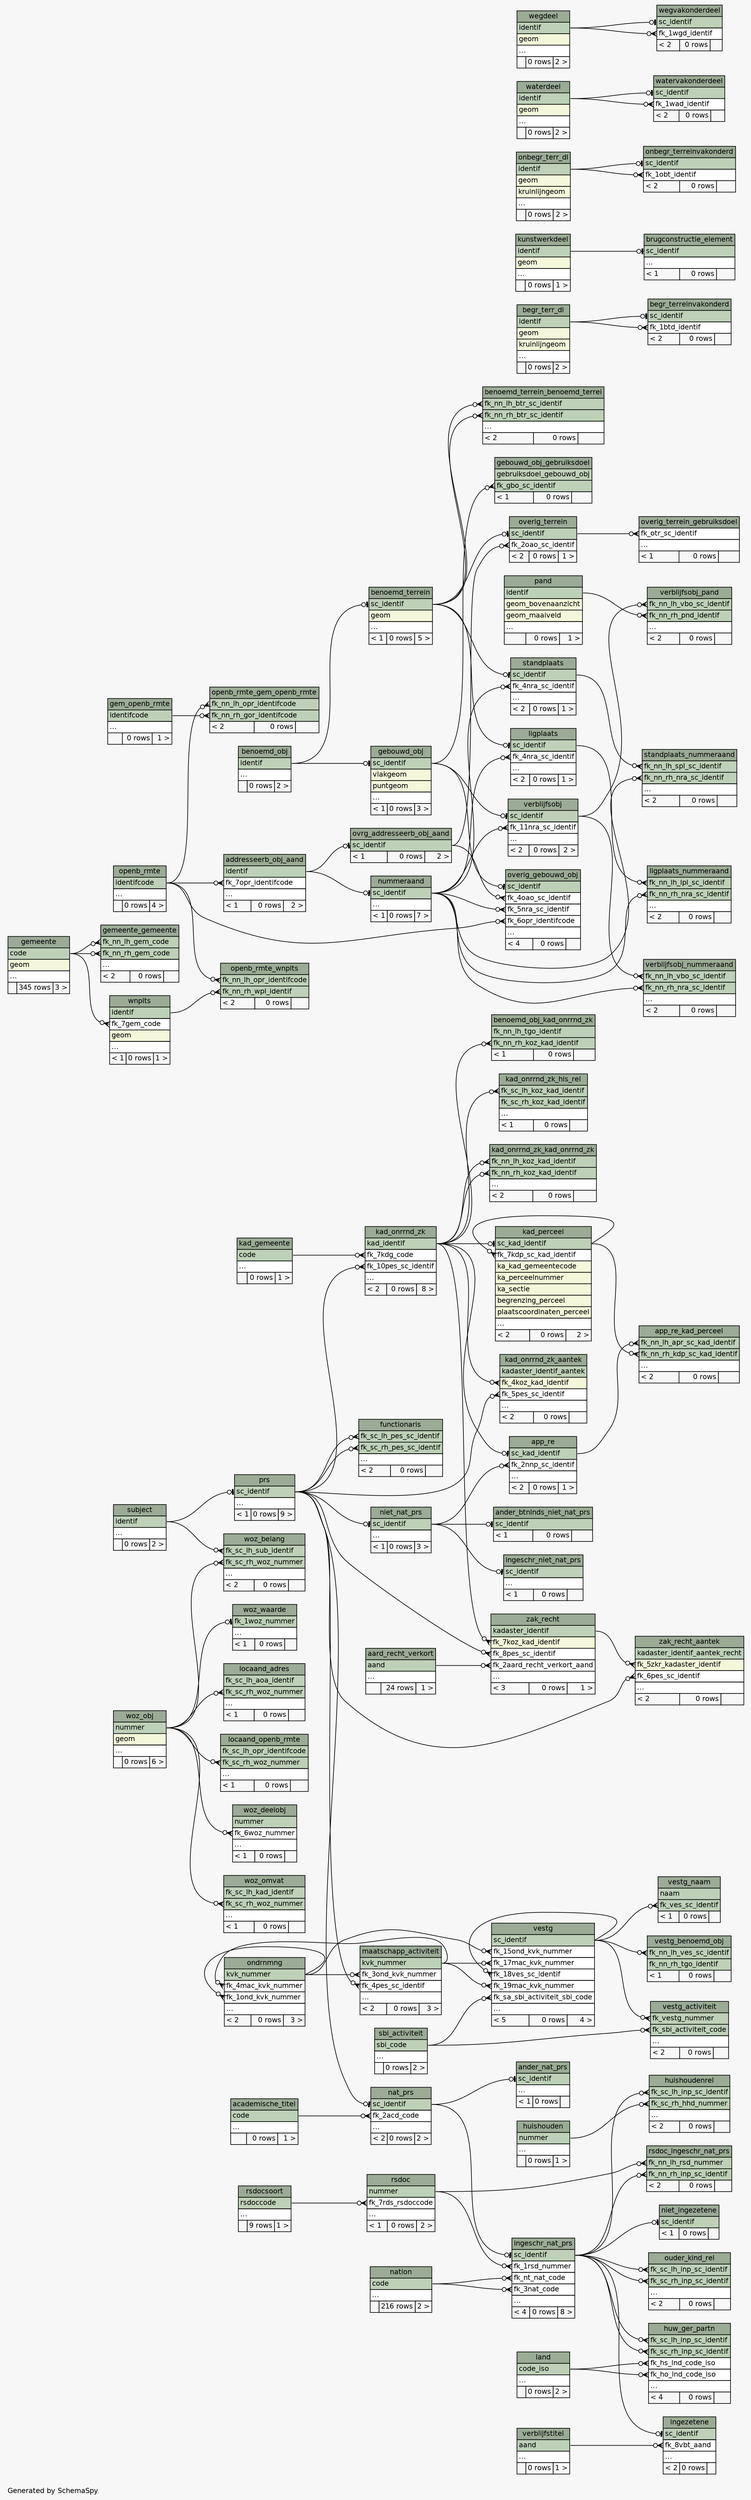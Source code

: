 // dot 2.43.0 on Linux 5.15.0-58-generic
// SchemaSpy rev Unknown
digraph "compactRelationshipsDiagram" {
  graph [
    rankdir="RL"
    bgcolor="#f7f7f7"
    label="\nGenerated by SchemaSpy"
    labeljust="l"
    nodesep="0.18"
    ranksep="0.46"
    fontname="Helvetica"
    fontsize="11"
  ];
  node [
    fontname="Helvetica"
    fontsize="11"
    shape="plaintext"
  ];
  edge [
    arrowsize="0.8"
  ];
  "aard_recht_verkort" [
    label=<
    <TABLE BORDER="0" CELLBORDER="1" CELLSPACING="0" BGCOLOR="#ffffff">
      <TR><TD COLSPAN="3" BGCOLOR="#9bab96" ALIGN="CENTER">aard_recht_verkort</TD></TR>
      <TR><TD PORT="aand" COLSPAN="3" BGCOLOR="#bed1b8" ALIGN="LEFT">aand</TD></TR>
      <TR><TD PORT="elipses" COLSPAN="3" ALIGN="LEFT">...</TD></TR>
      <TR><TD ALIGN="LEFT" BGCOLOR="#f7f7f7">  </TD><TD ALIGN="RIGHT" BGCOLOR="#f7f7f7">24 rows</TD><TD ALIGN="RIGHT" BGCOLOR="#f7f7f7">1 &gt;</TD></TR>
    </TABLE>>
    URL="tables/aard_recht_verkort.html"
    tooltip="aard_recht_verkort"
  ];
  "academische_titel" [
    label=<
    <TABLE BORDER="0" CELLBORDER="1" CELLSPACING="0" BGCOLOR="#ffffff">
      <TR><TD COLSPAN="3" BGCOLOR="#9bab96" ALIGN="CENTER">academische_titel</TD></TR>
      <TR><TD PORT="code" COLSPAN="3" BGCOLOR="#bed1b8" ALIGN="LEFT">code</TD></TR>
      <TR><TD PORT="elipses" COLSPAN="3" ALIGN="LEFT">...</TD></TR>
      <TR><TD ALIGN="LEFT" BGCOLOR="#f7f7f7">  </TD><TD ALIGN="RIGHT" BGCOLOR="#f7f7f7">0 rows</TD><TD ALIGN="RIGHT" BGCOLOR="#f7f7f7">1 &gt;</TD></TR>
    </TABLE>>
    URL="tables/academische_titel.html"
    tooltip="academische_titel"
  ];
  "addresseerb_obj_aand" [
    label=<
    <TABLE BORDER="0" CELLBORDER="1" CELLSPACING="0" BGCOLOR="#ffffff">
      <TR><TD COLSPAN="3" BGCOLOR="#9bab96" ALIGN="CENTER">addresseerb_obj_aand</TD></TR>
      <TR><TD PORT="identif" COLSPAN="3" BGCOLOR="#bed1b8" ALIGN="LEFT">identif</TD></TR>
      <TR><TD PORT="fk_7opr_identifcode" COLSPAN="3" ALIGN="LEFT">fk_7opr_identifcode</TD></TR>
      <TR><TD PORT="elipses" COLSPAN="3" ALIGN="LEFT">...</TD></TR>
      <TR><TD ALIGN="LEFT" BGCOLOR="#f7f7f7">&lt; 1</TD><TD ALIGN="RIGHT" BGCOLOR="#f7f7f7">0 rows</TD><TD ALIGN="RIGHT" BGCOLOR="#f7f7f7">2 &gt;</TD></TR>
    </TABLE>>
    URL="tables/addresseerb_obj_aand.html"
    tooltip="addresseerb_obj_aand"
  ];
  "ander_btnlnds_niet_nat_prs" [
    label=<
    <TABLE BORDER="0" CELLBORDER="1" CELLSPACING="0" BGCOLOR="#ffffff">
      <TR><TD COLSPAN="3" BGCOLOR="#9bab96" ALIGN="CENTER">ander_btnlnds_niet_nat_prs</TD></TR>
      <TR><TD PORT="sc_identif" COLSPAN="3" BGCOLOR="#bed1b8" ALIGN="LEFT">sc_identif</TD></TR>
      <TR><TD ALIGN="LEFT" BGCOLOR="#f7f7f7">&lt; 1</TD><TD ALIGN="RIGHT" BGCOLOR="#f7f7f7">0 rows</TD><TD ALIGN="RIGHT" BGCOLOR="#f7f7f7">  </TD></TR>
    </TABLE>>
    URL="tables/ander_btnlnds_niet_nat_prs.html"
    tooltip="ander_btnlnds_niet_nat_prs"
  ];
  "ander_nat_prs" [
    label=<
    <TABLE BORDER="0" CELLBORDER="1" CELLSPACING="0" BGCOLOR="#ffffff">
      <TR><TD COLSPAN="3" BGCOLOR="#9bab96" ALIGN="CENTER">ander_nat_prs</TD></TR>
      <TR><TD PORT="sc_identif" COLSPAN="3" BGCOLOR="#bed1b8" ALIGN="LEFT">sc_identif</TD></TR>
      <TR><TD PORT="elipses" COLSPAN="3" ALIGN="LEFT">...</TD></TR>
      <TR><TD ALIGN="LEFT" BGCOLOR="#f7f7f7">&lt; 1</TD><TD ALIGN="RIGHT" BGCOLOR="#f7f7f7">0 rows</TD><TD ALIGN="RIGHT" BGCOLOR="#f7f7f7">  </TD></TR>
    </TABLE>>
    URL="tables/ander_nat_prs.html"
    tooltip="ander_nat_prs"
  ];
  "app_re" [
    label=<
    <TABLE BORDER="0" CELLBORDER="1" CELLSPACING="0" BGCOLOR="#ffffff">
      <TR><TD COLSPAN="3" BGCOLOR="#9bab96" ALIGN="CENTER">app_re</TD></TR>
      <TR><TD PORT="sc_kad_identif" COLSPAN="3" BGCOLOR="#bed1b8" ALIGN="LEFT">sc_kad_identif</TD></TR>
      <TR><TD PORT="fk_2nnp_sc_identif" COLSPAN="3" ALIGN="LEFT">fk_2nnp_sc_identif</TD></TR>
      <TR><TD PORT="elipses" COLSPAN="3" ALIGN="LEFT">...</TD></TR>
      <TR><TD ALIGN="LEFT" BGCOLOR="#f7f7f7">&lt; 2</TD><TD ALIGN="RIGHT" BGCOLOR="#f7f7f7">0 rows</TD><TD ALIGN="RIGHT" BGCOLOR="#f7f7f7">1 &gt;</TD></TR>
    </TABLE>>
    URL="tables/app_re.html"
    tooltip="app_re"
  ];
  "app_re_kad_perceel" [
    label=<
    <TABLE BORDER="0" CELLBORDER="1" CELLSPACING="0" BGCOLOR="#ffffff">
      <TR><TD COLSPAN="3" BGCOLOR="#9bab96" ALIGN="CENTER">app_re_kad_perceel</TD></TR>
      <TR><TD PORT="fk_nn_lh_apr_sc_kad_identif" COLSPAN="3" BGCOLOR="#bed1b8" ALIGN="LEFT">fk_nn_lh_apr_sc_kad_identif</TD></TR>
      <TR><TD PORT="fk_nn_rh_kdp_sc_kad_identif" COLSPAN="3" BGCOLOR="#bed1b8" ALIGN="LEFT">fk_nn_rh_kdp_sc_kad_identif</TD></TR>
      <TR><TD PORT="elipses" COLSPAN="3" ALIGN="LEFT">...</TD></TR>
      <TR><TD ALIGN="LEFT" BGCOLOR="#f7f7f7">&lt; 2</TD><TD ALIGN="RIGHT" BGCOLOR="#f7f7f7">0 rows</TD><TD ALIGN="RIGHT" BGCOLOR="#f7f7f7">  </TD></TR>
    </TABLE>>
    URL="tables/app_re_kad_perceel.html"
    tooltip="app_re_kad_perceel"
  ];
  "begr_terr_dl" [
    label=<
    <TABLE BORDER="0" CELLBORDER="1" CELLSPACING="0" BGCOLOR="#ffffff">
      <TR><TD COLSPAN="3" BGCOLOR="#9bab96" ALIGN="CENTER">begr_terr_dl</TD></TR>
      <TR><TD PORT="identif" COLSPAN="3" BGCOLOR="#bed1b8" ALIGN="LEFT">identif</TD></TR>
      <TR><TD PORT="geom" COLSPAN="3" BGCOLOR="#f4f7da" ALIGN="LEFT">geom</TD></TR>
      <TR><TD PORT="kruinlijngeom" COLSPAN="3" BGCOLOR="#f4f7da" ALIGN="LEFT">kruinlijngeom</TD></TR>
      <TR><TD PORT="elipses" COLSPAN="3" ALIGN="LEFT">...</TD></TR>
      <TR><TD ALIGN="LEFT" BGCOLOR="#f7f7f7">  </TD><TD ALIGN="RIGHT" BGCOLOR="#f7f7f7">0 rows</TD><TD ALIGN="RIGHT" BGCOLOR="#f7f7f7">2 &gt;</TD></TR>
    </TABLE>>
    URL="tables/begr_terr_dl.html"
    tooltip="begr_terr_dl"
  ];
  "begr_terreinvakonderd" [
    label=<
    <TABLE BORDER="0" CELLBORDER="1" CELLSPACING="0" BGCOLOR="#ffffff">
      <TR><TD COLSPAN="3" BGCOLOR="#9bab96" ALIGN="CENTER">begr_terreinvakonderd</TD></TR>
      <TR><TD PORT="sc_identif" COLSPAN="3" BGCOLOR="#bed1b8" ALIGN="LEFT">sc_identif</TD></TR>
      <TR><TD PORT="fk_1btd_identif" COLSPAN="3" ALIGN="LEFT">fk_1btd_identif</TD></TR>
      <TR><TD ALIGN="LEFT" BGCOLOR="#f7f7f7">&lt; 2</TD><TD ALIGN="RIGHT" BGCOLOR="#f7f7f7">0 rows</TD><TD ALIGN="RIGHT" BGCOLOR="#f7f7f7">  </TD></TR>
    </TABLE>>
    URL="tables/begr_terreinvakonderd.html"
    tooltip="begr_terreinvakonderd"
  ];
  "benoemd_obj" [
    label=<
    <TABLE BORDER="0" CELLBORDER="1" CELLSPACING="0" BGCOLOR="#ffffff">
      <TR><TD COLSPAN="3" BGCOLOR="#9bab96" ALIGN="CENTER">benoemd_obj</TD></TR>
      <TR><TD PORT="identif" COLSPAN="3" BGCOLOR="#bed1b8" ALIGN="LEFT">identif</TD></TR>
      <TR><TD PORT="elipses" COLSPAN="3" ALIGN="LEFT">...</TD></TR>
      <TR><TD ALIGN="LEFT" BGCOLOR="#f7f7f7">  </TD><TD ALIGN="RIGHT" BGCOLOR="#f7f7f7">0 rows</TD><TD ALIGN="RIGHT" BGCOLOR="#f7f7f7">2 &gt;</TD></TR>
    </TABLE>>
    URL="tables/benoemd_obj.html"
    tooltip="benoemd_obj"
  ];
  "benoemd_obj_kad_onrrnd_zk" [
    label=<
    <TABLE BORDER="0" CELLBORDER="1" CELLSPACING="0" BGCOLOR="#ffffff">
      <TR><TD COLSPAN="3" BGCOLOR="#9bab96" ALIGN="CENTER">benoemd_obj_kad_onrrnd_zk</TD></TR>
      <TR><TD PORT="fk_nn_lh_tgo_identif" COLSPAN="3" BGCOLOR="#bed1b8" ALIGN="LEFT">fk_nn_lh_tgo_identif</TD></TR>
      <TR><TD PORT="fk_nn_rh_koz_kad_identif" COLSPAN="3" BGCOLOR="#bed1b8" ALIGN="LEFT">fk_nn_rh_koz_kad_identif</TD></TR>
      <TR><TD ALIGN="LEFT" BGCOLOR="#f7f7f7">&lt; 1</TD><TD ALIGN="RIGHT" BGCOLOR="#f7f7f7">0 rows</TD><TD ALIGN="RIGHT" BGCOLOR="#f7f7f7">  </TD></TR>
    </TABLE>>
    URL="tables/benoemd_obj_kad_onrrnd_zk.html"
    tooltip="benoemd_obj_kad_onrrnd_zk"
  ];
  "benoemd_terrein" [
    label=<
    <TABLE BORDER="0" CELLBORDER="1" CELLSPACING="0" BGCOLOR="#ffffff">
      <TR><TD COLSPAN="3" BGCOLOR="#9bab96" ALIGN="CENTER">benoemd_terrein</TD></TR>
      <TR><TD PORT="sc_identif" COLSPAN="3" BGCOLOR="#bed1b8" ALIGN="LEFT">sc_identif</TD></TR>
      <TR><TD PORT="geom" COLSPAN="3" BGCOLOR="#f4f7da" ALIGN="LEFT">geom</TD></TR>
      <TR><TD PORT="elipses" COLSPAN="3" ALIGN="LEFT">...</TD></TR>
      <TR><TD ALIGN="LEFT" BGCOLOR="#f7f7f7">&lt; 1</TD><TD ALIGN="RIGHT" BGCOLOR="#f7f7f7">0 rows</TD><TD ALIGN="RIGHT" BGCOLOR="#f7f7f7">5 &gt;</TD></TR>
    </TABLE>>
    URL="tables/benoemd_terrein.html"
    tooltip="benoemd_terrein"
  ];
  "benoemd_terrein_benoemd_terrei" [
    label=<
    <TABLE BORDER="0" CELLBORDER="1" CELLSPACING="0" BGCOLOR="#ffffff">
      <TR><TD COLSPAN="3" BGCOLOR="#9bab96" ALIGN="CENTER">benoemd_terrein_benoemd_terrei</TD></TR>
      <TR><TD PORT="fk_nn_lh_btr_sc_identif" COLSPAN="3" BGCOLOR="#bed1b8" ALIGN="LEFT">fk_nn_lh_btr_sc_identif</TD></TR>
      <TR><TD PORT="fk_nn_rh_btr_sc_identif" COLSPAN="3" BGCOLOR="#bed1b8" ALIGN="LEFT">fk_nn_rh_btr_sc_identif</TD></TR>
      <TR><TD PORT="elipses" COLSPAN="3" ALIGN="LEFT">...</TD></TR>
      <TR><TD ALIGN="LEFT" BGCOLOR="#f7f7f7">&lt; 2</TD><TD ALIGN="RIGHT" BGCOLOR="#f7f7f7">0 rows</TD><TD ALIGN="RIGHT" BGCOLOR="#f7f7f7">  </TD></TR>
    </TABLE>>
    URL="tables/benoemd_terrein_benoemd_terrei.html"
    tooltip="benoemd_terrein_benoemd_terrei"
  ];
  "brugconstructie_element" [
    label=<
    <TABLE BORDER="0" CELLBORDER="1" CELLSPACING="0" BGCOLOR="#ffffff">
      <TR><TD COLSPAN="3" BGCOLOR="#9bab96" ALIGN="CENTER">brugconstructie_element</TD></TR>
      <TR><TD PORT="sc_identif" COLSPAN="3" BGCOLOR="#bed1b8" ALIGN="LEFT">sc_identif</TD></TR>
      <TR><TD PORT="elipses" COLSPAN="3" ALIGN="LEFT">...</TD></TR>
      <TR><TD ALIGN="LEFT" BGCOLOR="#f7f7f7">&lt; 1</TD><TD ALIGN="RIGHT" BGCOLOR="#f7f7f7">0 rows</TD><TD ALIGN="RIGHT" BGCOLOR="#f7f7f7">  </TD></TR>
    </TABLE>>
    URL="tables/brugconstructie_element.html"
    tooltip="brugconstructie_element"
  ];
  "functionaris" [
    label=<
    <TABLE BORDER="0" CELLBORDER="1" CELLSPACING="0" BGCOLOR="#ffffff">
      <TR><TD COLSPAN="3" BGCOLOR="#9bab96" ALIGN="CENTER">functionaris</TD></TR>
      <TR><TD PORT="fk_sc_lh_pes_sc_identif" COLSPAN="3" BGCOLOR="#bed1b8" ALIGN="LEFT">fk_sc_lh_pes_sc_identif</TD></TR>
      <TR><TD PORT="fk_sc_rh_pes_sc_identif" COLSPAN="3" BGCOLOR="#bed1b8" ALIGN="LEFT">fk_sc_rh_pes_sc_identif</TD></TR>
      <TR><TD PORT="elipses" COLSPAN="3" ALIGN="LEFT">...</TD></TR>
      <TR><TD ALIGN="LEFT" BGCOLOR="#f7f7f7">&lt; 2</TD><TD ALIGN="RIGHT" BGCOLOR="#f7f7f7">0 rows</TD><TD ALIGN="RIGHT" BGCOLOR="#f7f7f7">  </TD></TR>
    </TABLE>>
    URL="tables/functionaris.html"
    tooltip="functionaris"
  ];
  "gebouwd_obj" [
    label=<
    <TABLE BORDER="0" CELLBORDER="1" CELLSPACING="0" BGCOLOR="#ffffff">
      <TR><TD COLSPAN="3" BGCOLOR="#9bab96" ALIGN="CENTER">gebouwd_obj</TD></TR>
      <TR><TD PORT="sc_identif" COLSPAN="3" BGCOLOR="#bed1b8" ALIGN="LEFT">sc_identif</TD></TR>
      <TR><TD PORT="vlakgeom" COLSPAN="3" BGCOLOR="#f4f7da" ALIGN="LEFT">vlakgeom</TD></TR>
      <TR><TD PORT="puntgeom" COLSPAN="3" BGCOLOR="#f4f7da" ALIGN="LEFT">puntgeom</TD></TR>
      <TR><TD PORT="elipses" COLSPAN="3" ALIGN="LEFT">...</TD></TR>
      <TR><TD ALIGN="LEFT" BGCOLOR="#f7f7f7">&lt; 1</TD><TD ALIGN="RIGHT" BGCOLOR="#f7f7f7">0 rows</TD><TD ALIGN="RIGHT" BGCOLOR="#f7f7f7">3 &gt;</TD></TR>
    </TABLE>>
    URL="tables/gebouwd_obj.html"
    tooltip="gebouwd_obj"
  ];
  "gebouwd_obj_gebruiksdoel" [
    label=<
    <TABLE BORDER="0" CELLBORDER="1" CELLSPACING="0" BGCOLOR="#ffffff">
      <TR><TD COLSPAN="3" BGCOLOR="#9bab96" ALIGN="CENTER">gebouwd_obj_gebruiksdoel</TD></TR>
      <TR><TD PORT="gebruiksdoel_gebouwd_obj" COLSPAN="3" BGCOLOR="#bed1b8" ALIGN="LEFT">gebruiksdoel_gebouwd_obj</TD></TR>
      <TR><TD PORT="fk_gbo_sc_identif" COLSPAN="3" BGCOLOR="#bed1b8" ALIGN="LEFT">fk_gbo_sc_identif</TD></TR>
      <TR><TD ALIGN="LEFT" BGCOLOR="#f7f7f7">&lt; 1</TD><TD ALIGN="RIGHT" BGCOLOR="#f7f7f7">0 rows</TD><TD ALIGN="RIGHT" BGCOLOR="#f7f7f7">  </TD></TR>
    </TABLE>>
    URL="tables/gebouwd_obj_gebruiksdoel.html"
    tooltip="gebouwd_obj_gebruiksdoel"
  ];
  "gem_openb_rmte" [
    label=<
    <TABLE BORDER="0" CELLBORDER="1" CELLSPACING="0" BGCOLOR="#ffffff">
      <TR><TD COLSPAN="3" BGCOLOR="#9bab96" ALIGN="CENTER">gem_openb_rmte</TD></TR>
      <TR><TD PORT="identifcode" COLSPAN="3" BGCOLOR="#bed1b8" ALIGN="LEFT">identifcode</TD></TR>
      <TR><TD PORT="elipses" COLSPAN="3" ALIGN="LEFT">...</TD></TR>
      <TR><TD ALIGN="LEFT" BGCOLOR="#f7f7f7">  </TD><TD ALIGN="RIGHT" BGCOLOR="#f7f7f7">0 rows</TD><TD ALIGN="RIGHT" BGCOLOR="#f7f7f7">1 &gt;</TD></TR>
    </TABLE>>
    URL="tables/gem_openb_rmte.html"
    tooltip="gem_openb_rmte"
  ];
  "gemeente" [
    label=<
    <TABLE BORDER="0" CELLBORDER="1" CELLSPACING="0" BGCOLOR="#ffffff">
      <TR><TD COLSPAN="3" BGCOLOR="#9bab96" ALIGN="CENTER">gemeente</TD></TR>
      <TR><TD PORT="code" COLSPAN="3" BGCOLOR="#bed1b8" ALIGN="LEFT">code</TD></TR>
      <TR><TD PORT="geom" COLSPAN="3" BGCOLOR="#f4f7da" ALIGN="LEFT">geom</TD></TR>
      <TR><TD PORT="elipses" COLSPAN="3" ALIGN="LEFT">...</TD></TR>
      <TR><TD ALIGN="LEFT" BGCOLOR="#f7f7f7">  </TD><TD ALIGN="RIGHT" BGCOLOR="#f7f7f7">345 rows</TD><TD ALIGN="RIGHT" BGCOLOR="#f7f7f7">3 &gt;</TD></TR>
    </TABLE>>
    URL="tables/gemeente.html"
    tooltip="gemeente"
  ];
  "gemeente_gemeente" [
    label=<
    <TABLE BORDER="0" CELLBORDER="1" CELLSPACING="0" BGCOLOR="#ffffff">
      <TR><TD COLSPAN="3" BGCOLOR="#9bab96" ALIGN="CENTER">gemeente_gemeente</TD></TR>
      <TR><TD PORT="fk_nn_lh_gem_code" COLSPAN="3" BGCOLOR="#bed1b8" ALIGN="LEFT">fk_nn_lh_gem_code</TD></TR>
      <TR><TD PORT="fk_nn_rh_gem_code" COLSPAN="3" BGCOLOR="#bed1b8" ALIGN="LEFT">fk_nn_rh_gem_code</TD></TR>
      <TR><TD PORT="elipses" COLSPAN="3" ALIGN="LEFT">...</TD></TR>
      <TR><TD ALIGN="LEFT" BGCOLOR="#f7f7f7">&lt; 2</TD><TD ALIGN="RIGHT" BGCOLOR="#f7f7f7">0 rows</TD><TD ALIGN="RIGHT" BGCOLOR="#f7f7f7">  </TD></TR>
    </TABLE>>
    URL="tables/gemeente_gemeente.html"
    tooltip="gemeente_gemeente"
  ];
  "huishouden" [
    label=<
    <TABLE BORDER="0" CELLBORDER="1" CELLSPACING="0" BGCOLOR="#ffffff">
      <TR><TD COLSPAN="3" BGCOLOR="#9bab96" ALIGN="CENTER">huishouden</TD></TR>
      <TR><TD PORT="nummer" COLSPAN="3" BGCOLOR="#bed1b8" ALIGN="LEFT">nummer</TD></TR>
      <TR><TD PORT="elipses" COLSPAN="3" ALIGN="LEFT">...</TD></TR>
      <TR><TD ALIGN="LEFT" BGCOLOR="#f7f7f7">  </TD><TD ALIGN="RIGHT" BGCOLOR="#f7f7f7">0 rows</TD><TD ALIGN="RIGHT" BGCOLOR="#f7f7f7">1 &gt;</TD></TR>
    </TABLE>>
    URL="tables/huishouden.html"
    tooltip="huishouden"
  ];
  "huishoudenrel" [
    label=<
    <TABLE BORDER="0" CELLBORDER="1" CELLSPACING="0" BGCOLOR="#ffffff">
      <TR><TD COLSPAN="3" BGCOLOR="#9bab96" ALIGN="CENTER">huishoudenrel</TD></TR>
      <TR><TD PORT="fk_sc_lh_inp_sc_identif" COLSPAN="3" BGCOLOR="#bed1b8" ALIGN="LEFT">fk_sc_lh_inp_sc_identif</TD></TR>
      <TR><TD PORT="fk_sc_rh_hhd_nummer" COLSPAN="3" BGCOLOR="#bed1b8" ALIGN="LEFT">fk_sc_rh_hhd_nummer</TD></TR>
      <TR><TD PORT="elipses" COLSPAN="3" ALIGN="LEFT">...</TD></TR>
      <TR><TD ALIGN="LEFT" BGCOLOR="#f7f7f7">&lt; 2</TD><TD ALIGN="RIGHT" BGCOLOR="#f7f7f7">0 rows</TD><TD ALIGN="RIGHT" BGCOLOR="#f7f7f7">  </TD></TR>
    </TABLE>>
    URL="tables/huishoudenrel.html"
    tooltip="huishoudenrel"
  ];
  "huw_ger_partn" [
    label=<
    <TABLE BORDER="0" CELLBORDER="1" CELLSPACING="0" BGCOLOR="#ffffff">
      <TR><TD COLSPAN="3" BGCOLOR="#9bab96" ALIGN="CENTER">huw_ger_partn</TD></TR>
      <TR><TD PORT="fk_sc_lh_inp_sc_identif" COLSPAN="3" BGCOLOR="#bed1b8" ALIGN="LEFT">fk_sc_lh_inp_sc_identif</TD></TR>
      <TR><TD PORT="fk_sc_rh_inp_sc_identif" COLSPAN="3" BGCOLOR="#bed1b8" ALIGN="LEFT">fk_sc_rh_inp_sc_identif</TD></TR>
      <TR><TD PORT="fk_hs_lnd_code_iso" COLSPAN="3" ALIGN="LEFT">fk_hs_lnd_code_iso</TD></TR>
      <TR><TD PORT="fk_ho_lnd_code_iso" COLSPAN="3" ALIGN="LEFT">fk_ho_lnd_code_iso</TD></TR>
      <TR><TD PORT="elipses" COLSPAN="3" ALIGN="LEFT">...</TD></TR>
      <TR><TD ALIGN="LEFT" BGCOLOR="#f7f7f7">&lt; 4</TD><TD ALIGN="RIGHT" BGCOLOR="#f7f7f7">0 rows</TD><TD ALIGN="RIGHT" BGCOLOR="#f7f7f7">  </TD></TR>
    </TABLE>>
    URL="tables/huw_ger_partn.html"
    tooltip="huw_ger_partn"
  ];
  "ingeschr_nat_prs" [
    label=<
    <TABLE BORDER="0" CELLBORDER="1" CELLSPACING="0" BGCOLOR="#ffffff">
      <TR><TD COLSPAN="3" BGCOLOR="#9bab96" ALIGN="CENTER">ingeschr_nat_prs</TD></TR>
      <TR><TD PORT="sc_identif" COLSPAN="3" BGCOLOR="#bed1b8" ALIGN="LEFT">sc_identif</TD></TR>
      <TR><TD PORT="fk_1rsd_nummer" COLSPAN="3" ALIGN="LEFT">fk_1rsd_nummer</TD></TR>
      <TR><TD PORT="fk_nt_nat_code" COLSPAN="3" ALIGN="LEFT">fk_nt_nat_code</TD></TR>
      <TR><TD PORT="fk_3nat_code" COLSPAN="3" ALIGN="LEFT">fk_3nat_code</TD></TR>
      <TR><TD PORT="elipses" COLSPAN="3" ALIGN="LEFT">...</TD></TR>
      <TR><TD ALIGN="LEFT" BGCOLOR="#f7f7f7">&lt; 4</TD><TD ALIGN="RIGHT" BGCOLOR="#f7f7f7">0 rows</TD><TD ALIGN="RIGHT" BGCOLOR="#f7f7f7">8 &gt;</TD></TR>
    </TABLE>>
    URL="tables/ingeschr_nat_prs.html"
    tooltip="ingeschr_nat_prs"
  ];
  "ingeschr_niet_nat_prs" [
    label=<
    <TABLE BORDER="0" CELLBORDER="1" CELLSPACING="0" BGCOLOR="#ffffff">
      <TR><TD COLSPAN="3" BGCOLOR="#9bab96" ALIGN="CENTER">ingeschr_niet_nat_prs</TD></TR>
      <TR><TD PORT="sc_identif" COLSPAN="3" BGCOLOR="#bed1b8" ALIGN="LEFT">sc_identif</TD></TR>
      <TR><TD PORT="elipses" COLSPAN="3" ALIGN="LEFT">...</TD></TR>
      <TR><TD ALIGN="LEFT" BGCOLOR="#f7f7f7">&lt; 1</TD><TD ALIGN="RIGHT" BGCOLOR="#f7f7f7">0 rows</TD><TD ALIGN="RIGHT" BGCOLOR="#f7f7f7">  </TD></TR>
    </TABLE>>
    URL="tables/ingeschr_niet_nat_prs.html"
    tooltip="ingeschr_niet_nat_prs"
  ];
  "ingezetene" [
    label=<
    <TABLE BORDER="0" CELLBORDER="1" CELLSPACING="0" BGCOLOR="#ffffff">
      <TR><TD COLSPAN="3" BGCOLOR="#9bab96" ALIGN="CENTER">ingezetene</TD></TR>
      <TR><TD PORT="sc_identif" COLSPAN="3" BGCOLOR="#bed1b8" ALIGN="LEFT">sc_identif</TD></TR>
      <TR><TD PORT="fk_8vbt_aand" COLSPAN="3" ALIGN="LEFT">fk_8vbt_aand</TD></TR>
      <TR><TD PORT="elipses" COLSPAN="3" ALIGN="LEFT">...</TD></TR>
      <TR><TD ALIGN="LEFT" BGCOLOR="#f7f7f7">&lt; 2</TD><TD ALIGN="RIGHT" BGCOLOR="#f7f7f7">0 rows</TD><TD ALIGN="RIGHT" BGCOLOR="#f7f7f7">  </TD></TR>
    </TABLE>>
    URL="tables/ingezetene.html"
    tooltip="ingezetene"
  ];
  "kad_gemeente" [
    label=<
    <TABLE BORDER="0" CELLBORDER="1" CELLSPACING="0" BGCOLOR="#ffffff">
      <TR><TD COLSPAN="3" BGCOLOR="#9bab96" ALIGN="CENTER">kad_gemeente</TD></TR>
      <TR><TD PORT="code" COLSPAN="3" BGCOLOR="#bed1b8" ALIGN="LEFT">code</TD></TR>
      <TR><TD PORT="elipses" COLSPAN="3" ALIGN="LEFT">...</TD></TR>
      <TR><TD ALIGN="LEFT" BGCOLOR="#f7f7f7">  </TD><TD ALIGN="RIGHT" BGCOLOR="#f7f7f7">0 rows</TD><TD ALIGN="RIGHT" BGCOLOR="#f7f7f7">1 &gt;</TD></TR>
    </TABLE>>
    URL="tables/kad_gemeente.html"
    tooltip="kad_gemeente"
  ];
  "kad_onrrnd_zk" [
    label=<
    <TABLE BORDER="0" CELLBORDER="1" CELLSPACING="0" BGCOLOR="#ffffff">
      <TR><TD COLSPAN="3" BGCOLOR="#9bab96" ALIGN="CENTER">kad_onrrnd_zk</TD></TR>
      <TR><TD PORT="kad_identif" COLSPAN="3" BGCOLOR="#bed1b8" ALIGN="LEFT">kad_identif</TD></TR>
      <TR><TD PORT="fk_7kdg_code" COLSPAN="3" ALIGN="LEFT">fk_7kdg_code</TD></TR>
      <TR><TD PORT="fk_10pes_sc_identif" COLSPAN="3" ALIGN="LEFT">fk_10pes_sc_identif</TD></TR>
      <TR><TD PORT="elipses" COLSPAN="3" ALIGN="LEFT">...</TD></TR>
      <TR><TD ALIGN="LEFT" BGCOLOR="#f7f7f7">&lt; 2</TD><TD ALIGN="RIGHT" BGCOLOR="#f7f7f7">0 rows</TD><TD ALIGN="RIGHT" BGCOLOR="#f7f7f7">8 &gt;</TD></TR>
    </TABLE>>
    URL="tables/kad_onrrnd_zk.html"
    tooltip="kad_onrrnd_zk"
  ];
  "kad_onrrnd_zk_aantek" [
    label=<
    <TABLE BORDER="0" CELLBORDER="1" CELLSPACING="0" BGCOLOR="#ffffff">
      <TR><TD COLSPAN="3" BGCOLOR="#9bab96" ALIGN="CENTER">kad_onrrnd_zk_aantek</TD></TR>
      <TR><TD PORT="kadaster_identif_aantek" COLSPAN="3" BGCOLOR="#bed1b8" ALIGN="LEFT">kadaster_identif_aantek</TD></TR>
      <TR><TD PORT="fk_4koz_kad_identif" COLSPAN="3" BGCOLOR="#f4f7da" ALIGN="LEFT">fk_4koz_kad_identif</TD></TR>
      <TR><TD PORT="fk_5pes_sc_identif" COLSPAN="3" ALIGN="LEFT">fk_5pes_sc_identif</TD></TR>
      <TR><TD PORT="elipses" COLSPAN="3" ALIGN="LEFT">...</TD></TR>
      <TR><TD ALIGN="LEFT" BGCOLOR="#f7f7f7">&lt; 2</TD><TD ALIGN="RIGHT" BGCOLOR="#f7f7f7">0 rows</TD><TD ALIGN="RIGHT" BGCOLOR="#f7f7f7">  </TD></TR>
    </TABLE>>
    URL="tables/kad_onrrnd_zk_aantek.html"
    tooltip="kad_onrrnd_zk_aantek"
  ];
  "kad_onrrnd_zk_his_rel" [
    label=<
    <TABLE BORDER="0" CELLBORDER="1" CELLSPACING="0" BGCOLOR="#ffffff">
      <TR><TD COLSPAN="3" BGCOLOR="#9bab96" ALIGN="CENTER">kad_onrrnd_zk_his_rel</TD></TR>
      <TR><TD PORT="fk_sc_lh_koz_kad_identif" COLSPAN="3" BGCOLOR="#bed1b8" ALIGN="LEFT">fk_sc_lh_koz_kad_identif</TD></TR>
      <TR><TD PORT="fk_sc_rh_koz_kad_identif" COLSPAN="3" BGCOLOR="#bed1b8" ALIGN="LEFT">fk_sc_rh_koz_kad_identif</TD></TR>
      <TR><TD PORT="elipses" COLSPAN="3" ALIGN="LEFT">...</TD></TR>
      <TR><TD ALIGN="LEFT" BGCOLOR="#f7f7f7">&lt; 1</TD><TD ALIGN="RIGHT" BGCOLOR="#f7f7f7">0 rows</TD><TD ALIGN="RIGHT" BGCOLOR="#f7f7f7">  </TD></TR>
    </TABLE>>
    URL="tables/kad_onrrnd_zk_his_rel.html"
    tooltip="kad_onrrnd_zk_his_rel"
  ];
  "kad_onrrnd_zk_kad_onrrnd_zk" [
    label=<
    <TABLE BORDER="0" CELLBORDER="1" CELLSPACING="0" BGCOLOR="#ffffff">
      <TR><TD COLSPAN="3" BGCOLOR="#9bab96" ALIGN="CENTER">kad_onrrnd_zk_kad_onrrnd_zk</TD></TR>
      <TR><TD PORT="fk_nn_lh_koz_kad_identif" COLSPAN="3" BGCOLOR="#bed1b8" ALIGN="LEFT">fk_nn_lh_koz_kad_identif</TD></TR>
      <TR><TD PORT="fk_nn_rh_koz_kad_identif" COLSPAN="3" BGCOLOR="#bed1b8" ALIGN="LEFT">fk_nn_rh_koz_kad_identif</TD></TR>
      <TR><TD PORT="elipses" COLSPAN="3" ALIGN="LEFT">...</TD></TR>
      <TR><TD ALIGN="LEFT" BGCOLOR="#f7f7f7">&lt; 2</TD><TD ALIGN="RIGHT" BGCOLOR="#f7f7f7">0 rows</TD><TD ALIGN="RIGHT" BGCOLOR="#f7f7f7">  </TD></TR>
    </TABLE>>
    URL="tables/kad_onrrnd_zk_kad_onrrnd_zk.html"
    tooltip="kad_onrrnd_zk_kad_onrrnd_zk"
  ];
  "kad_perceel" [
    label=<
    <TABLE BORDER="0" CELLBORDER="1" CELLSPACING="0" BGCOLOR="#ffffff">
      <TR><TD COLSPAN="3" BGCOLOR="#9bab96" ALIGN="CENTER">kad_perceel</TD></TR>
      <TR><TD PORT="sc_kad_identif" COLSPAN="3" BGCOLOR="#bed1b8" ALIGN="LEFT">sc_kad_identif</TD></TR>
      <TR><TD PORT="fk_7kdp_sc_kad_identif" COLSPAN="3" ALIGN="LEFT">fk_7kdp_sc_kad_identif</TD></TR>
      <TR><TD PORT="ka_kad_gemeentecode" COLSPAN="3" BGCOLOR="#f4f7da" ALIGN="LEFT">ka_kad_gemeentecode</TD></TR>
      <TR><TD PORT="ka_perceelnummer" COLSPAN="3" BGCOLOR="#f4f7da" ALIGN="LEFT">ka_perceelnummer</TD></TR>
      <TR><TD PORT="ka_sectie" COLSPAN="3" BGCOLOR="#f4f7da" ALIGN="LEFT">ka_sectie</TD></TR>
      <TR><TD PORT="begrenzing_perceel" COLSPAN="3" BGCOLOR="#f4f7da" ALIGN="LEFT">begrenzing_perceel</TD></TR>
      <TR><TD PORT="plaatscoordinaten_perceel" COLSPAN="3" BGCOLOR="#f4f7da" ALIGN="LEFT">plaatscoordinaten_perceel</TD></TR>
      <TR><TD PORT="elipses" COLSPAN="3" ALIGN="LEFT">...</TD></TR>
      <TR><TD ALIGN="LEFT" BGCOLOR="#f7f7f7">&lt; 2</TD><TD ALIGN="RIGHT" BGCOLOR="#f7f7f7">0 rows</TD><TD ALIGN="RIGHT" BGCOLOR="#f7f7f7">2 &gt;</TD></TR>
    </TABLE>>
    URL="tables/kad_perceel.html"
    tooltip="kad_perceel"
  ];
  "kunstwerkdeel" [
    label=<
    <TABLE BORDER="0" CELLBORDER="1" CELLSPACING="0" BGCOLOR="#ffffff">
      <TR><TD COLSPAN="3" BGCOLOR="#9bab96" ALIGN="CENTER">kunstwerkdeel</TD></TR>
      <TR><TD PORT="identif" COLSPAN="3" BGCOLOR="#bed1b8" ALIGN="LEFT">identif</TD></TR>
      <TR><TD PORT="geom" COLSPAN="3" BGCOLOR="#f4f7da" ALIGN="LEFT">geom</TD></TR>
      <TR><TD PORT="elipses" COLSPAN="3" ALIGN="LEFT">...</TD></TR>
      <TR><TD ALIGN="LEFT" BGCOLOR="#f7f7f7">  </TD><TD ALIGN="RIGHT" BGCOLOR="#f7f7f7">0 rows</TD><TD ALIGN="RIGHT" BGCOLOR="#f7f7f7">1 &gt;</TD></TR>
    </TABLE>>
    URL="tables/kunstwerkdeel.html"
    tooltip="kunstwerkdeel"
  ];
  "land" [
    label=<
    <TABLE BORDER="0" CELLBORDER="1" CELLSPACING="0" BGCOLOR="#ffffff">
      <TR><TD COLSPAN="3" BGCOLOR="#9bab96" ALIGN="CENTER">land</TD></TR>
      <TR><TD PORT="code_iso" COLSPAN="3" BGCOLOR="#bed1b8" ALIGN="LEFT">code_iso</TD></TR>
      <TR><TD PORT="elipses" COLSPAN="3" ALIGN="LEFT">...</TD></TR>
      <TR><TD ALIGN="LEFT" BGCOLOR="#f7f7f7">  </TD><TD ALIGN="RIGHT" BGCOLOR="#f7f7f7">0 rows</TD><TD ALIGN="RIGHT" BGCOLOR="#f7f7f7">2 &gt;</TD></TR>
    </TABLE>>
    URL="tables/land.html"
    tooltip="land"
  ];
  "ligplaats" [
    label=<
    <TABLE BORDER="0" CELLBORDER="1" CELLSPACING="0" BGCOLOR="#ffffff">
      <TR><TD COLSPAN="3" BGCOLOR="#9bab96" ALIGN="CENTER">ligplaats</TD></TR>
      <TR><TD PORT="sc_identif" COLSPAN="3" BGCOLOR="#bed1b8" ALIGN="LEFT">sc_identif</TD></TR>
      <TR><TD PORT="fk_4nra_sc_identif" COLSPAN="3" ALIGN="LEFT">fk_4nra_sc_identif</TD></TR>
      <TR><TD PORT="elipses" COLSPAN="3" ALIGN="LEFT">...</TD></TR>
      <TR><TD ALIGN="LEFT" BGCOLOR="#f7f7f7">&lt; 2</TD><TD ALIGN="RIGHT" BGCOLOR="#f7f7f7">0 rows</TD><TD ALIGN="RIGHT" BGCOLOR="#f7f7f7">1 &gt;</TD></TR>
    </TABLE>>
    URL="tables/ligplaats.html"
    tooltip="ligplaats"
  ];
  "ligplaats_nummeraand" [
    label=<
    <TABLE BORDER="0" CELLBORDER="1" CELLSPACING="0" BGCOLOR="#ffffff">
      <TR><TD COLSPAN="3" BGCOLOR="#9bab96" ALIGN="CENTER">ligplaats_nummeraand</TD></TR>
      <TR><TD PORT="fk_nn_lh_lpl_sc_identif" COLSPAN="3" BGCOLOR="#bed1b8" ALIGN="LEFT">fk_nn_lh_lpl_sc_identif</TD></TR>
      <TR><TD PORT="fk_nn_rh_nra_sc_identif" COLSPAN="3" BGCOLOR="#bed1b8" ALIGN="LEFT">fk_nn_rh_nra_sc_identif</TD></TR>
      <TR><TD PORT="elipses" COLSPAN="3" ALIGN="LEFT">...</TD></TR>
      <TR><TD ALIGN="LEFT" BGCOLOR="#f7f7f7">&lt; 2</TD><TD ALIGN="RIGHT" BGCOLOR="#f7f7f7">0 rows</TD><TD ALIGN="RIGHT" BGCOLOR="#f7f7f7">  </TD></TR>
    </TABLE>>
    URL="tables/ligplaats_nummeraand.html"
    tooltip="ligplaats_nummeraand"
  ];
  "locaand_adres" [
    label=<
    <TABLE BORDER="0" CELLBORDER="1" CELLSPACING="0" BGCOLOR="#ffffff">
      <TR><TD COLSPAN="3" BGCOLOR="#9bab96" ALIGN="CENTER">locaand_adres</TD></TR>
      <TR><TD PORT="fk_sc_lh_aoa_identif" COLSPAN="3" BGCOLOR="#bed1b8" ALIGN="LEFT">fk_sc_lh_aoa_identif</TD></TR>
      <TR><TD PORT="fk_sc_rh_woz_nummer" COLSPAN="3" BGCOLOR="#bed1b8" ALIGN="LEFT">fk_sc_rh_woz_nummer</TD></TR>
      <TR><TD PORT="elipses" COLSPAN="3" ALIGN="LEFT">...</TD></TR>
      <TR><TD ALIGN="LEFT" BGCOLOR="#f7f7f7">&lt; 1</TD><TD ALIGN="RIGHT" BGCOLOR="#f7f7f7">0 rows</TD><TD ALIGN="RIGHT" BGCOLOR="#f7f7f7">  </TD></TR>
    </TABLE>>
    URL="tables/locaand_adres.html"
    tooltip="locaand_adres"
  ];
  "locaand_openb_rmte" [
    label=<
    <TABLE BORDER="0" CELLBORDER="1" CELLSPACING="0" BGCOLOR="#ffffff">
      <TR><TD COLSPAN="3" BGCOLOR="#9bab96" ALIGN="CENTER">locaand_openb_rmte</TD></TR>
      <TR><TD PORT="fk_sc_lh_opr_identifcode" COLSPAN="3" BGCOLOR="#bed1b8" ALIGN="LEFT">fk_sc_lh_opr_identifcode</TD></TR>
      <TR><TD PORT="fk_sc_rh_woz_nummer" COLSPAN="3" BGCOLOR="#bed1b8" ALIGN="LEFT">fk_sc_rh_woz_nummer</TD></TR>
      <TR><TD PORT="elipses" COLSPAN="3" ALIGN="LEFT">...</TD></TR>
      <TR><TD ALIGN="LEFT" BGCOLOR="#f7f7f7">&lt; 1</TD><TD ALIGN="RIGHT" BGCOLOR="#f7f7f7">0 rows</TD><TD ALIGN="RIGHT" BGCOLOR="#f7f7f7">  </TD></TR>
    </TABLE>>
    URL="tables/locaand_openb_rmte.html"
    tooltip="locaand_openb_rmte"
  ];
  "maatschapp_activiteit" [
    label=<
    <TABLE BORDER="0" CELLBORDER="1" CELLSPACING="0" BGCOLOR="#ffffff">
      <TR><TD COLSPAN="3" BGCOLOR="#9bab96" ALIGN="CENTER">maatschapp_activiteit</TD></TR>
      <TR><TD PORT="kvk_nummer" COLSPAN="3" BGCOLOR="#bed1b8" ALIGN="LEFT">kvk_nummer</TD></TR>
      <TR><TD PORT="fk_3ond_kvk_nummer" COLSPAN="3" ALIGN="LEFT">fk_3ond_kvk_nummer</TD></TR>
      <TR><TD PORT="fk_4pes_sc_identif" COLSPAN="3" ALIGN="LEFT">fk_4pes_sc_identif</TD></TR>
      <TR><TD PORT="elipses" COLSPAN="3" ALIGN="LEFT">...</TD></TR>
      <TR><TD ALIGN="LEFT" BGCOLOR="#f7f7f7">&lt; 2</TD><TD ALIGN="RIGHT" BGCOLOR="#f7f7f7">0 rows</TD><TD ALIGN="RIGHT" BGCOLOR="#f7f7f7">3 &gt;</TD></TR>
    </TABLE>>
    URL="tables/maatschapp_activiteit.html"
    tooltip="maatschapp_activiteit"
  ];
  "nat_prs" [
    label=<
    <TABLE BORDER="0" CELLBORDER="1" CELLSPACING="0" BGCOLOR="#ffffff">
      <TR><TD COLSPAN="3" BGCOLOR="#9bab96" ALIGN="CENTER">nat_prs</TD></TR>
      <TR><TD PORT="sc_identif" COLSPAN="3" BGCOLOR="#bed1b8" ALIGN="LEFT">sc_identif</TD></TR>
      <TR><TD PORT="fk_2acd_code" COLSPAN="3" ALIGN="LEFT">fk_2acd_code</TD></TR>
      <TR><TD PORT="elipses" COLSPAN="3" ALIGN="LEFT">...</TD></TR>
      <TR><TD ALIGN="LEFT" BGCOLOR="#f7f7f7">&lt; 2</TD><TD ALIGN="RIGHT" BGCOLOR="#f7f7f7">0 rows</TD><TD ALIGN="RIGHT" BGCOLOR="#f7f7f7">2 &gt;</TD></TR>
    </TABLE>>
    URL="tables/nat_prs.html"
    tooltip="nat_prs"
  ];
  "nation" [
    label=<
    <TABLE BORDER="0" CELLBORDER="1" CELLSPACING="0" BGCOLOR="#ffffff">
      <TR><TD COLSPAN="3" BGCOLOR="#9bab96" ALIGN="CENTER">nation</TD></TR>
      <TR><TD PORT="code" COLSPAN="3" BGCOLOR="#bed1b8" ALIGN="LEFT">code</TD></TR>
      <TR><TD PORT="elipses" COLSPAN="3" ALIGN="LEFT">...</TD></TR>
      <TR><TD ALIGN="LEFT" BGCOLOR="#f7f7f7">  </TD><TD ALIGN="RIGHT" BGCOLOR="#f7f7f7">216 rows</TD><TD ALIGN="RIGHT" BGCOLOR="#f7f7f7">2 &gt;</TD></TR>
    </TABLE>>
    URL="tables/nation.html"
    tooltip="nation"
  ];
  "niet_ingezetene" [
    label=<
    <TABLE BORDER="0" CELLBORDER="1" CELLSPACING="0" BGCOLOR="#ffffff">
      <TR><TD COLSPAN="3" BGCOLOR="#9bab96" ALIGN="CENTER">niet_ingezetene</TD></TR>
      <TR><TD PORT="sc_identif" COLSPAN="3" BGCOLOR="#bed1b8" ALIGN="LEFT">sc_identif</TD></TR>
      <TR><TD ALIGN="LEFT" BGCOLOR="#f7f7f7">&lt; 1</TD><TD ALIGN="RIGHT" BGCOLOR="#f7f7f7">0 rows</TD><TD ALIGN="RIGHT" BGCOLOR="#f7f7f7">  </TD></TR>
    </TABLE>>
    URL="tables/niet_ingezetene.html"
    tooltip="niet_ingezetene"
  ];
  "niet_nat_prs" [
    label=<
    <TABLE BORDER="0" CELLBORDER="1" CELLSPACING="0" BGCOLOR="#ffffff">
      <TR><TD COLSPAN="3" BGCOLOR="#9bab96" ALIGN="CENTER">niet_nat_prs</TD></TR>
      <TR><TD PORT="sc_identif" COLSPAN="3" BGCOLOR="#bed1b8" ALIGN="LEFT">sc_identif</TD></TR>
      <TR><TD PORT="elipses" COLSPAN="3" ALIGN="LEFT">...</TD></TR>
      <TR><TD ALIGN="LEFT" BGCOLOR="#f7f7f7">&lt; 1</TD><TD ALIGN="RIGHT" BGCOLOR="#f7f7f7">0 rows</TD><TD ALIGN="RIGHT" BGCOLOR="#f7f7f7">3 &gt;</TD></TR>
    </TABLE>>
    URL="tables/niet_nat_prs.html"
    tooltip="niet_nat_prs"
  ];
  "nummeraand" [
    label=<
    <TABLE BORDER="0" CELLBORDER="1" CELLSPACING="0" BGCOLOR="#ffffff">
      <TR><TD COLSPAN="3" BGCOLOR="#9bab96" ALIGN="CENTER">nummeraand</TD></TR>
      <TR><TD PORT="sc_identif" COLSPAN="3" BGCOLOR="#bed1b8" ALIGN="LEFT">sc_identif</TD></TR>
      <TR><TD PORT="elipses" COLSPAN="3" ALIGN="LEFT">...</TD></TR>
      <TR><TD ALIGN="LEFT" BGCOLOR="#f7f7f7">&lt; 1</TD><TD ALIGN="RIGHT" BGCOLOR="#f7f7f7">0 rows</TD><TD ALIGN="RIGHT" BGCOLOR="#f7f7f7">7 &gt;</TD></TR>
    </TABLE>>
    URL="tables/nummeraand.html"
    tooltip="nummeraand"
  ];
  "onbegr_terr_dl" [
    label=<
    <TABLE BORDER="0" CELLBORDER="1" CELLSPACING="0" BGCOLOR="#ffffff">
      <TR><TD COLSPAN="3" BGCOLOR="#9bab96" ALIGN="CENTER">onbegr_terr_dl</TD></TR>
      <TR><TD PORT="identif" COLSPAN="3" BGCOLOR="#bed1b8" ALIGN="LEFT">identif</TD></TR>
      <TR><TD PORT="geom" COLSPAN="3" BGCOLOR="#f4f7da" ALIGN="LEFT">geom</TD></TR>
      <TR><TD PORT="kruinlijngeom" COLSPAN="3" BGCOLOR="#f4f7da" ALIGN="LEFT">kruinlijngeom</TD></TR>
      <TR><TD PORT="elipses" COLSPAN="3" ALIGN="LEFT">...</TD></TR>
      <TR><TD ALIGN="LEFT" BGCOLOR="#f7f7f7">  </TD><TD ALIGN="RIGHT" BGCOLOR="#f7f7f7">0 rows</TD><TD ALIGN="RIGHT" BGCOLOR="#f7f7f7">2 &gt;</TD></TR>
    </TABLE>>
    URL="tables/onbegr_terr_dl.html"
    tooltip="onbegr_terr_dl"
  ];
  "onbegr_terreinvakonderd" [
    label=<
    <TABLE BORDER="0" CELLBORDER="1" CELLSPACING="0" BGCOLOR="#ffffff">
      <TR><TD COLSPAN="3" BGCOLOR="#9bab96" ALIGN="CENTER">onbegr_terreinvakonderd</TD></TR>
      <TR><TD PORT="sc_identif" COLSPAN="3" BGCOLOR="#bed1b8" ALIGN="LEFT">sc_identif</TD></TR>
      <TR><TD PORT="fk_1obt_identif" COLSPAN="3" ALIGN="LEFT">fk_1obt_identif</TD></TR>
      <TR><TD ALIGN="LEFT" BGCOLOR="#f7f7f7">&lt; 2</TD><TD ALIGN="RIGHT" BGCOLOR="#f7f7f7">0 rows</TD><TD ALIGN="RIGHT" BGCOLOR="#f7f7f7">  </TD></TR>
    </TABLE>>
    URL="tables/onbegr_terreinvakonderd.html"
    tooltip="onbegr_terreinvakonderd"
  ];
  "ondrnmng" [
    label=<
    <TABLE BORDER="0" CELLBORDER="1" CELLSPACING="0" BGCOLOR="#ffffff">
      <TR><TD COLSPAN="3" BGCOLOR="#9bab96" ALIGN="CENTER">ondrnmng</TD></TR>
      <TR><TD PORT="kvk_nummer" COLSPAN="3" BGCOLOR="#bed1b8" ALIGN="LEFT">kvk_nummer</TD></TR>
      <TR><TD PORT="fk_4mac_kvk_nummer" COLSPAN="3" ALIGN="LEFT">fk_4mac_kvk_nummer</TD></TR>
      <TR><TD PORT="fk_1ond_kvk_nummer" COLSPAN="3" ALIGN="LEFT">fk_1ond_kvk_nummer</TD></TR>
      <TR><TD PORT="elipses" COLSPAN="3" ALIGN="LEFT">...</TD></TR>
      <TR><TD ALIGN="LEFT" BGCOLOR="#f7f7f7">&lt; 2</TD><TD ALIGN="RIGHT" BGCOLOR="#f7f7f7">0 rows</TD><TD ALIGN="RIGHT" BGCOLOR="#f7f7f7">3 &gt;</TD></TR>
    </TABLE>>
    URL="tables/ondrnmng.html"
    tooltip="ondrnmng"
  ];
  "openb_rmte" [
    label=<
    <TABLE BORDER="0" CELLBORDER="1" CELLSPACING="0" BGCOLOR="#ffffff">
      <TR><TD COLSPAN="3" BGCOLOR="#9bab96" ALIGN="CENTER">openb_rmte</TD></TR>
      <TR><TD PORT="identifcode" COLSPAN="3" BGCOLOR="#bed1b8" ALIGN="LEFT">identifcode</TD></TR>
      <TR><TD PORT="elipses" COLSPAN="3" ALIGN="LEFT">...</TD></TR>
      <TR><TD ALIGN="LEFT" BGCOLOR="#f7f7f7">  </TD><TD ALIGN="RIGHT" BGCOLOR="#f7f7f7">0 rows</TD><TD ALIGN="RIGHT" BGCOLOR="#f7f7f7">4 &gt;</TD></TR>
    </TABLE>>
    URL="tables/openb_rmte.html"
    tooltip="openb_rmte"
  ];
  "openb_rmte_gem_openb_rmte" [
    label=<
    <TABLE BORDER="0" CELLBORDER="1" CELLSPACING="0" BGCOLOR="#ffffff">
      <TR><TD COLSPAN="3" BGCOLOR="#9bab96" ALIGN="CENTER">openb_rmte_gem_openb_rmte</TD></TR>
      <TR><TD PORT="fk_nn_lh_opr_identifcode" COLSPAN="3" BGCOLOR="#bed1b8" ALIGN="LEFT">fk_nn_lh_opr_identifcode</TD></TR>
      <TR><TD PORT="fk_nn_rh_gor_identifcode" COLSPAN="3" BGCOLOR="#bed1b8" ALIGN="LEFT">fk_nn_rh_gor_identifcode</TD></TR>
      <TR><TD ALIGN="LEFT" BGCOLOR="#f7f7f7">&lt; 2</TD><TD ALIGN="RIGHT" BGCOLOR="#f7f7f7">0 rows</TD><TD ALIGN="RIGHT" BGCOLOR="#f7f7f7">  </TD></TR>
    </TABLE>>
    URL="tables/openb_rmte_gem_openb_rmte.html"
    tooltip="openb_rmte_gem_openb_rmte"
  ];
  "openb_rmte_wnplts" [
    label=<
    <TABLE BORDER="0" CELLBORDER="1" CELLSPACING="0" BGCOLOR="#ffffff">
      <TR><TD COLSPAN="3" BGCOLOR="#9bab96" ALIGN="CENTER">openb_rmte_wnplts</TD></TR>
      <TR><TD PORT="fk_nn_lh_opr_identifcode" COLSPAN="3" BGCOLOR="#bed1b8" ALIGN="LEFT">fk_nn_lh_opr_identifcode</TD></TR>
      <TR><TD PORT="fk_nn_rh_wpl_identif" COLSPAN="3" BGCOLOR="#bed1b8" ALIGN="LEFT">fk_nn_rh_wpl_identif</TD></TR>
      <TR><TD ALIGN="LEFT" BGCOLOR="#f7f7f7">&lt; 2</TD><TD ALIGN="RIGHT" BGCOLOR="#f7f7f7">0 rows</TD><TD ALIGN="RIGHT" BGCOLOR="#f7f7f7">  </TD></TR>
    </TABLE>>
    URL="tables/openb_rmte_wnplts.html"
    tooltip="openb_rmte_wnplts"
  ];
  "ouder_kind_rel" [
    label=<
    <TABLE BORDER="0" CELLBORDER="1" CELLSPACING="0" BGCOLOR="#ffffff">
      <TR><TD COLSPAN="3" BGCOLOR="#9bab96" ALIGN="CENTER">ouder_kind_rel</TD></TR>
      <TR><TD PORT="fk_sc_lh_inp_sc_identif" COLSPAN="3" BGCOLOR="#bed1b8" ALIGN="LEFT">fk_sc_lh_inp_sc_identif</TD></TR>
      <TR><TD PORT="fk_sc_rh_inp_sc_identif" COLSPAN="3" BGCOLOR="#bed1b8" ALIGN="LEFT">fk_sc_rh_inp_sc_identif</TD></TR>
      <TR><TD PORT="elipses" COLSPAN="3" ALIGN="LEFT">...</TD></TR>
      <TR><TD ALIGN="LEFT" BGCOLOR="#f7f7f7">&lt; 2</TD><TD ALIGN="RIGHT" BGCOLOR="#f7f7f7">0 rows</TD><TD ALIGN="RIGHT" BGCOLOR="#f7f7f7">  </TD></TR>
    </TABLE>>
    URL="tables/ouder_kind_rel.html"
    tooltip="ouder_kind_rel"
  ];
  "overig_gebouwd_obj" [
    label=<
    <TABLE BORDER="0" CELLBORDER="1" CELLSPACING="0" BGCOLOR="#ffffff">
      <TR><TD COLSPAN="3" BGCOLOR="#9bab96" ALIGN="CENTER">overig_gebouwd_obj</TD></TR>
      <TR><TD PORT="sc_identif" COLSPAN="3" BGCOLOR="#bed1b8" ALIGN="LEFT">sc_identif</TD></TR>
      <TR><TD PORT="fk_4oao_sc_identif" COLSPAN="3" ALIGN="LEFT">fk_4oao_sc_identif</TD></TR>
      <TR><TD PORT="fk_5nra_sc_identif" COLSPAN="3" ALIGN="LEFT">fk_5nra_sc_identif</TD></TR>
      <TR><TD PORT="fk_6opr_identifcode" COLSPAN="3" ALIGN="LEFT">fk_6opr_identifcode</TD></TR>
      <TR><TD PORT="elipses" COLSPAN="3" ALIGN="LEFT">...</TD></TR>
      <TR><TD ALIGN="LEFT" BGCOLOR="#f7f7f7">&lt; 4</TD><TD ALIGN="RIGHT" BGCOLOR="#f7f7f7">0 rows</TD><TD ALIGN="RIGHT" BGCOLOR="#f7f7f7">  </TD></TR>
    </TABLE>>
    URL="tables/overig_gebouwd_obj.html"
    tooltip="overig_gebouwd_obj"
  ];
  "overig_terrein" [
    label=<
    <TABLE BORDER="0" CELLBORDER="1" CELLSPACING="0" BGCOLOR="#ffffff">
      <TR><TD COLSPAN="3" BGCOLOR="#9bab96" ALIGN="CENTER">overig_terrein</TD></TR>
      <TR><TD PORT="sc_identif" COLSPAN="3" BGCOLOR="#bed1b8" ALIGN="LEFT">sc_identif</TD></TR>
      <TR><TD PORT="fk_2oao_sc_identif" COLSPAN="3" ALIGN="LEFT">fk_2oao_sc_identif</TD></TR>
      <TR><TD ALIGN="LEFT" BGCOLOR="#f7f7f7">&lt; 2</TD><TD ALIGN="RIGHT" BGCOLOR="#f7f7f7">0 rows</TD><TD ALIGN="RIGHT" BGCOLOR="#f7f7f7">1 &gt;</TD></TR>
    </TABLE>>
    URL="tables/overig_terrein.html"
    tooltip="overig_terrein"
  ];
  "overig_terrein_gebruiksdoel" [
    label=<
    <TABLE BORDER="0" CELLBORDER="1" CELLSPACING="0" BGCOLOR="#ffffff">
      <TR><TD COLSPAN="3" BGCOLOR="#9bab96" ALIGN="CENTER">overig_terrein_gebruiksdoel</TD></TR>
      <TR><TD PORT="fk_otr_sc_identif" COLSPAN="3" ALIGN="LEFT">fk_otr_sc_identif</TD></TR>
      <TR><TD PORT="elipses" COLSPAN="3" ALIGN="LEFT">...</TD></TR>
      <TR><TD ALIGN="LEFT" BGCOLOR="#f7f7f7">&lt; 1</TD><TD ALIGN="RIGHT" BGCOLOR="#f7f7f7">0 rows</TD><TD ALIGN="RIGHT" BGCOLOR="#f7f7f7">  </TD></TR>
    </TABLE>>
    URL="tables/overig_terrein_gebruiksdoel.html"
    tooltip="overig_terrein_gebruiksdoel"
  ];
  "ovrg_addresseerb_obj_aand" [
    label=<
    <TABLE BORDER="0" CELLBORDER="1" CELLSPACING="0" BGCOLOR="#ffffff">
      <TR><TD COLSPAN="3" BGCOLOR="#9bab96" ALIGN="CENTER">ovrg_addresseerb_obj_aand</TD></TR>
      <TR><TD PORT="sc_identif" COLSPAN="3" BGCOLOR="#bed1b8" ALIGN="LEFT">sc_identif</TD></TR>
      <TR><TD ALIGN="LEFT" BGCOLOR="#f7f7f7">&lt; 1</TD><TD ALIGN="RIGHT" BGCOLOR="#f7f7f7">0 rows</TD><TD ALIGN="RIGHT" BGCOLOR="#f7f7f7">2 &gt;</TD></TR>
    </TABLE>>
    URL="tables/ovrg_addresseerb_obj_aand.html"
    tooltip="ovrg_addresseerb_obj_aand"
  ];
  "pand" [
    label=<
    <TABLE BORDER="0" CELLBORDER="1" CELLSPACING="0" BGCOLOR="#ffffff">
      <TR><TD COLSPAN="3" BGCOLOR="#9bab96" ALIGN="CENTER">pand</TD></TR>
      <TR><TD PORT="identif" COLSPAN="3" BGCOLOR="#bed1b8" ALIGN="LEFT">identif</TD></TR>
      <TR><TD PORT="geom_bovenaanzicht" COLSPAN="3" BGCOLOR="#f4f7da" ALIGN="LEFT">geom_bovenaanzicht</TD></TR>
      <TR><TD PORT="geom_maaiveld" COLSPAN="3" BGCOLOR="#f4f7da" ALIGN="LEFT">geom_maaiveld</TD></TR>
      <TR><TD PORT="elipses" COLSPAN="3" ALIGN="LEFT">...</TD></TR>
      <TR><TD ALIGN="LEFT" BGCOLOR="#f7f7f7">  </TD><TD ALIGN="RIGHT" BGCOLOR="#f7f7f7">0 rows</TD><TD ALIGN="RIGHT" BGCOLOR="#f7f7f7">1 &gt;</TD></TR>
    </TABLE>>
    URL="tables/pand.html"
    tooltip="pand"
  ];
  "prs" [
    label=<
    <TABLE BORDER="0" CELLBORDER="1" CELLSPACING="0" BGCOLOR="#ffffff">
      <TR><TD COLSPAN="3" BGCOLOR="#9bab96" ALIGN="CENTER">prs</TD></TR>
      <TR><TD PORT="sc_identif" COLSPAN="3" BGCOLOR="#bed1b8" ALIGN="LEFT">sc_identif</TD></TR>
      <TR><TD PORT="elipses" COLSPAN="3" ALIGN="LEFT">...</TD></TR>
      <TR><TD ALIGN="LEFT" BGCOLOR="#f7f7f7">&lt; 1</TD><TD ALIGN="RIGHT" BGCOLOR="#f7f7f7">0 rows</TD><TD ALIGN="RIGHT" BGCOLOR="#f7f7f7">9 &gt;</TD></TR>
    </TABLE>>
    URL="tables/prs.html"
    tooltip="prs"
  ];
  "rsdoc" [
    label=<
    <TABLE BORDER="0" CELLBORDER="1" CELLSPACING="0" BGCOLOR="#ffffff">
      <TR><TD COLSPAN="3" BGCOLOR="#9bab96" ALIGN="CENTER">rsdoc</TD></TR>
      <TR><TD PORT="nummer" COLSPAN="3" BGCOLOR="#bed1b8" ALIGN="LEFT">nummer</TD></TR>
      <TR><TD PORT="fk_7rds_rsdoccode" COLSPAN="3" ALIGN="LEFT">fk_7rds_rsdoccode</TD></TR>
      <TR><TD PORT="elipses" COLSPAN="3" ALIGN="LEFT">...</TD></TR>
      <TR><TD ALIGN="LEFT" BGCOLOR="#f7f7f7">&lt; 1</TD><TD ALIGN="RIGHT" BGCOLOR="#f7f7f7">0 rows</TD><TD ALIGN="RIGHT" BGCOLOR="#f7f7f7">2 &gt;</TD></TR>
    </TABLE>>
    URL="tables/rsdoc.html"
    tooltip="rsdoc"
  ];
  "rsdoc_ingeschr_nat_prs" [
    label=<
    <TABLE BORDER="0" CELLBORDER="1" CELLSPACING="0" BGCOLOR="#ffffff">
      <TR><TD COLSPAN="3" BGCOLOR="#9bab96" ALIGN="CENTER">rsdoc_ingeschr_nat_prs</TD></TR>
      <TR><TD PORT="fk_nn_lh_rsd_nummer" COLSPAN="3" BGCOLOR="#bed1b8" ALIGN="LEFT">fk_nn_lh_rsd_nummer</TD></TR>
      <TR><TD PORT="fk_nn_rh_inp_sc_identif" COLSPAN="3" BGCOLOR="#bed1b8" ALIGN="LEFT">fk_nn_rh_inp_sc_identif</TD></TR>
      <TR><TD ALIGN="LEFT" BGCOLOR="#f7f7f7">&lt; 2</TD><TD ALIGN="RIGHT" BGCOLOR="#f7f7f7">0 rows</TD><TD ALIGN="RIGHT" BGCOLOR="#f7f7f7">  </TD></TR>
    </TABLE>>
    URL="tables/rsdoc_ingeschr_nat_prs.html"
    tooltip="rsdoc_ingeschr_nat_prs"
  ];
  "rsdocsoort" [
    label=<
    <TABLE BORDER="0" CELLBORDER="1" CELLSPACING="0" BGCOLOR="#ffffff">
      <TR><TD COLSPAN="3" BGCOLOR="#9bab96" ALIGN="CENTER">rsdocsoort</TD></TR>
      <TR><TD PORT="rsdoccode" COLSPAN="3" BGCOLOR="#bed1b8" ALIGN="LEFT">rsdoccode</TD></TR>
      <TR><TD PORT="elipses" COLSPAN="3" ALIGN="LEFT">...</TD></TR>
      <TR><TD ALIGN="LEFT" BGCOLOR="#f7f7f7">  </TD><TD ALIGN="RIGHT" BGCOLOR="#f7f7f7">9 rows</TD><TD ALIGN="RIGHT" BGCOLOR="#f7f7f7">1 &gt;</TD></TR>
    </TABLE>>
    URL="tables/rsdocsoort.html"
    tooltip="rsdocsoort"
  ];
  "sbi_activiteit" [
    label=<
    <TABLE BORDER="0" CELLBORDER="1" CELLSPACING="0" BGCOLOR="#ffffff">
      <TR><TD COLSPAN="3" BGCOLOR="#9bab96" ALIGN="CENTER">sbi_activiteit</TD></TR>
      <TR><TD PORT="sbi_code" COLSPAN="3" BGCOLOR="#bed1b8" ALIGN="LEFT">sbi_code</TD></TR>
      <TR><TD PORT="elipses" COLSPAN="3" ALIGN="LEFT">...</TD></TR>
      <TR><TD ALIGN="LEFT" BGCOLOR="#f7f7f7">  </TD><TD ALIGN="RIGHT" BGCOLOR="#f7f7f7">0 rows</TD><TD ALIGN="RIGHT" BGCOLOR="#f7f7f7">2 &gt;</TD></TR>
    </TABLE>>
    URL="tables/sbi_activiteit.html"
    tooltip="sbi_activiteit"
  ];
  "standplaats" [
    label=<
    <TABLE BORDER="0" CELLBORDER="1" CELLSPACING="0" BGCOLOR="#ffffff">
      <TR><TD COLSPAN="3" BGCOLOR="#9bab96" ALIGN="CENTER">standplaats</TD></TR>
      <TR><TD PORT="sc_identif" COLSPAN="3" BGCOLOR="#bed1b8" ALIGN="LEFT">sc_identif</TD></TR>
      <TR><TD PORT="fk_4nra_sc_identif" COLSPAN="3" ALIGN="LEFT">fk_4nra_sc_identif</TD></TR>
      <TR><TD PORT="elipses" COLSPAN="3" ALIGN="LEFT">...</TD></TR>
      <TR><TD ALIGN="LEFT" BGCOLOR="#f7f7f7">&lt; 2</TD><TD ALIGN="RIGHT" BGCOLOR="#f7f7f7">0 rows</TD><TD ALIGN="RIGHT" BGCOLOR="#f7f7f7">1 &gt;</TD></TR>
    </TABLE>>
    URL="tables/standplaats.html"
    tooltip="standplaats"
  ];
  "standplaats_nummeraand" [
    label=<
    <TABLE BORDER="0" CELLBORDER="1" CELLSPACING="0" BGCOLOR="#ffffff">
      <TR><TD COLSPAN="3" BGCOLOR="#9bab96" ALIGN="CENTER">standplaats_nummeraand</TD></TR>
      <TR><TD PORT="fk_nn_lh_spl_sc_identif" COLSPAN="3" BGCOLOR="#bed1b8" ALIGN="LEFT">fk_nn_lh_spl_sc_identif</TD></TR>
      <TR><TD PORT="fk_nn_rh_nra_sc_identif" COLSPAN="3" BGCOLOR="#bed1b8" ALIGN="LEFT">fk_nn_rh_nra_sc_identif</TD></TR>
      <TR><TD PORT="elipses" COLSPAN="3" ALIGN="LEFT">...</TD></TR>
      <TR><TD ALIGN="LEFT" BGCOLOR="#f7f7f7">&lt; 2</TD><TD ALIGN="RIGHT" BGCOLOR="#f7f7f7">0 rows</TD><TD ALIGN="RIGHT" BGCOLOR="#f7f7f7">  </TD></TR>
    </TABLE>>
    URL="tables/standplaats_nummeraand.html"
    tooltip="standplaats_nummeraand"
  ];
  "subject" [
    label=<
    <TABLE BORDER="0" CELLBORDER="1" CELLSPACING="0" BGCOLOR="#ffffff">
      <TR><TD COLSPAN="3" BGCOLOR="#9bab96" ALIGN="CENTER">subject</TD></TR>
      <TR><TD PORT="identif" COLSPAN="3" BGCOLOR="#bed1b8" ALIGN="LEFT">identif</TD></TR>
      <TR><TD PORT="elipses" COLSPAN="3" ALIGN="LEFT">...</TD></TR>
      <TR><TD ALIGN="LEFT" BGCOLOR="#f7f7f7">  </TD><TD ALIGN="RIGHT" BGCOLOR="#f7f7f7">0 rows</TD><TD ALIGN="RIGHT" BGCOLOR="#f7f7f7">2 &gt;</TD></TR>
    </TABLE>>
    URL="tables/subject.html"
    tooltip="subject"
  ];
  "verblijfsobj" [
    label=<
    <TABLE BORDER="0" CELLBORDER="1" CELLSPACING="0" BGCOLOR="#ffffff">
      <TR><TD COLSPAN="3" BGCOLOR="#9bab96" ALIGN="CENTER">verblijfsobj</TD></TR>
      <TR><TD PORT="sc_identif" COLSPAN="3" BGCOLOR="#bed1b8" ALIGN="LEFT">sc_identif</TD></TR>
      <TR><TD PORT="fk_11nra_sc_identif" COLSPAN="3" ALIGN="LEFT">fk_11nra_sc_identif</TD></TR>
      <TR><TD PORT="elipses" COLSPAN="3" ALIGN="LEFT">...</TD></TR>
      <TR><TD ALIGN="LEFT" BGCOLOR="#f7f7f7">&lt; 2</TD><TD ALIGN="RIGHT" BGCOLOR="#f7f7f7">0 rows</TD><TD ALIGN="RIGHT" BGCOLOR="#f7f7f7">2 &gt;</TD></TR>
    </TABLE>>
    URL="tables/verblijfsobj.html"
    tooltip="verblijfsobj"
  ];
  "verblijfsobj_nummeraand" [
    label=<
    <TABLE BORDER="0" CELLBORDER="1" CELLSPACING="0" BGCOLOR="#ffffff">
      <TR><TD COLSPAN="3" BGCOLOR="#9bab96" ALIGN="CENTER">verblijfsobj_nummeraand</TD></TR>
      <TR><TD PORT="fk_nn_lh_vbo_sc_identif" COLSPAN="3" BGCOLOR="#bed1b8" ALIGN="LEFT">fk_nn_lh_vbo_sc_identif</TD></TR>
      <TR><TD PORT="fk_nn_rh_nra_sc_identif" COLSPAN="3" BGCOLOR="#bed1b8" ALIGN="LEFT">fk_nn_rh_nra_sc_identif</TD></TR>
      <TR><TD PORT="elipses" COLSPAN="3" ALIGN="LEFT">...</TD></TR>
      <TR><TD ALIGN="LEFT" BGCOLOR="#f7f7f7">&lt; 2</TD><TD ALIGN="RIGHT" BGCOLOR="#f7f7f7">0 rows</TD><TD ALIGN="RIGHT" BGCOLOR="#f7f7f7">  </TD></TR>
    </TABLE>>
    URL="tables/verblijfsobj_nummeraand.html"
    tooltip="verblijfsobj_nummeraand"
  ];
  "verblijfsobj_pand" [
    label=<
    <TABLE BORDER="0" CELLBORDER="1" CELLSPACING="0" BGCOLOR="#ffffff">
      <TR><TD COLSPAN="3" BGCOLOR="#9bab96" ALIGN="CENTER">verblijfsobj_pand</TD></TR>
      <TR><TD PORT="fk_nn_lh_vbo_sc_identif" COLSPAN="3" BGCOLOR="#bed1b8" ALIGN="LEFT">fk_nn_lh_vbo_sc_identif</TD></TR>
      <TR><TD PORT="fk_nn_rh_pnd_identif" COLSPAN="3" BGCOLOR="#bed1b8" ALIGN="LEFT">fk_nn_rh_pnd_identif</TD></TR>
      <TR><TD PORT="elipses" COLSPAN="3" ALIGN="LEFT">...</TD></TR>
      <TR><TD ALIGN="LEFT" BGCOLOR="#f7f7f7">&lt; 2</TD><TD ALIGN="RIGHT" BGCOLOR="#f7f7f7">0 rows</TD><TD ALIGN="RIGHT" BGCOLOR="#f7f7f7">  </TD></TR>
    </TABLE>>
    URL="tables/verblijfsobj_pand.html"
    tooltip="verblijfsobj_pand"
  ];
  "verblijfstitel" [
    label=<
    <TABLE BORDER="0" CELLBORDER="1" CELLSPACING="0" BGCOLOR="#ffffff">
      <TR><TD COLSPAN="3" BGCOLOR="#9bab96" ALIGN="CENTER">verblijfstitel</TD></TR>
      <TR><TD PORT="aand" COLSPAN="3" BGCOLOR="#bed1b8" ALIGN="LEFT">aand</TD></TR>
      <TR><TD PORT="elipses" COLSPAN="3" ALIGN="LEFT">...</TD></TR>
      <TR><TD ALIGN="LEFT" BGCOLOR="#f7f7f7">  </TD><TD ALIGN="RIGHT" BGCOLOR="#f7f7f7">0 rows</TD><TD ALIGN="RIGHT" BGCOLOR="#f7f7f7">1 &gt;</TD></TR>
    </TABLE>>
    URL="tables/verblijfstitel.html"
    tooltip="verblijfstitel"
  ];
  "vestg" [
    label=<
    <TABLE BORDER="0" CELLBORDER="1" CELLSPACING="0" BGCOLOR="#ffffff">
      <TR><TD COLSPAN="3" BGCOLOR="#9bab96" ALIGN="CENTER">vestg</TD></TR>
      <TR><TD PORT="sc_identif" COLSPAN="3" BGCOLOR="#bed1b8" ALIGN="LEFT">sc_identif</TD></TR>
      <TR><TD PORT="fk_15ond_kvk_nummer" COLSPAN="3" ALIGN="LEFT">fk_15ond_kvk_nummer</TD></TR>
      <TR><TD PORT="fk_17mac_kvk_nummer" COLSPAN="3" ALIGN="LEFT">fk_17mac_kvk_nummer</TD></TR>
      <TR><TD PORT="fk_18ves_sc_identif" COLSPAN="3" ALIGN="LEFT">fk_18ves_sc_identif</TD></TR>
      <TR><TD PORT="fk_19mac_kvk_nummer" COLSPAN="3" ALIGN="LEFT">fk_19mac_kvk_nummer</TD></TR>
      <TR><TD PORT="fk_sa_sbi_activiteit_sbi_code" COLSPAN="3" ALIGN="LEFT">fk_sa_sbi_activiteit_sbi_code</TD></TR>
      <TR><TD PORT="elipses" COLSPAN="3" ALIGN="LEFT">...</TD></TR>
      <TR><TD ALIGN="LEFT" BGCOLOR="#f7f7f7">&lt; 5</TD><TD ALIGN="RIGHT" BGCOLOR="#f7f7f7">0 rows</TD><TD ALIGN="RIGHT" BGCOLOR="#f7f7f7">4 &gt;</TD></TR>
    </TABLE>>
    URL="tables/vestg.html"
    tooltip="vestg"
  ];
  "vestg_activiteit" [
    label=<
    <TABLE BORDER="0" CELLBORDER="1" CELLSPACING="0" BGCOLOR="#ffffff">
      <TR><TD COLSPAN="3" BGCOLOR="#9bab96" ALIGN="CENTER">vestg_activiteit</TD></TR>
      <TR><TD PORT="fk_vestg_nummer" COLSPAN="3" BGCOLOR="#bed1b8" ALIGN="LEFT">fk_vestg_nummer</TD></TR>
      <TR><TD PORT="fk_sbi_activiteit_code" COLSPAN="3" BGCOLOR="#bed1b8" ALIGN="LEFT">fk_sbi_activiteit_code</TD></TR>
      <TR><TD PORT="elipses" COLSPAN="3" ALIGN="LEFT">...</TD></TR>
      <TR><TD ALIGN="LEFT" BGCOLOR="#f7f7f7">&lt; 2</TD><TD ALIGN="RIGHT" BGCOLOR="#f7f7f7">0 rows</TD><TD ALIGN="RIGHT" BGCOLOR="#f7f7f7">  </TD></TR>
    </TABLE>>
    URL="tables/vestg_activiteit.html"
    tooltip="vestg_activiteit"
  ];
  "vestg_benoemd_obj" [
    label=<
    <TABLE BORDER="0" CELLBORDER="1" CELLSPACING="0" BGCOLOR="#ffffff">
      <TR><TD COLSPAN="3" BGCOLOR="#9bab96" ALIGN="CENTER">vestg_benoemd_obj</TD></TR>
      <TR><TD PORT="fk_nn_lh_ves_sc_identif" COLSPAN="3" BGCOLOR="#bed1b8" ALIGN="LEFT">fk_nn_lh_ves_sc_identif</TD></TR>
      <TR><TD PORT="fk_nn_rh_tgo_identif" COLSPAN="3" BGCOLOR="#bed1b8" ALIGN="LEFT">fk_nn_rh_tgo_identif</TD></TR>
      <TR><TD ALIGN="LEFT" BGCOLOR="#f7f7f7">&lt; 1</TD><TD ALIGN="RIGHT" BGCOLOR="#f7f7f7">0 rows</TD><TD ALIGN="RIGHT" BGCOLOR="#f7f7f7">  </TD></TR>
    </TABLE>>
    URL="tables/vestg_benoemd_obj.html"
    tooltip="vestg_benoemd_obj"
  ];
  "vestg_naam" [
    label=<
    <TABLE BORDER="0" CELLBORDER="1" CELLSPACING="0" BGCOLOR="#ffffff">
      <TR><TD COLSPAN="3" BGCOLOR="#9bab96" ALIGN="CENTER">vestg_naam</TD></TR>
      <TR><TD PORT="naam" COLSPAN="3" BGCOLOR="#bed1b8" ALIGN="LEFT">naam</TD></TR>
      <TR><TD PORT="fk_ves_sc_identif" COLSPAN="3" BGCOLOR="#bed1b8" ALIGN="LEFT">fk_ves_sc_identif</TD></TR>
      <TR><TD ALIGN="LEFT" BGCOLOR="#f7f7f7">&lt; 1</TD><TD ALIGN="RIGHT" BGCOLOR="#f7f7f7">0 rows</TD><TD ALIGN="RIGHT" BGCOLOR="#f7f7f7">  </TD></TR>
    </TABLE>>
    URL="tables/vestg_naam.html"
    tooltip="vestg_naam"
  ];
  "waterdeel" [
    label=<
    <TABLE BORDER="0" CELLBORDER="1" CELLSPACING="0" BGCOLOR="#ffffff">
      <TR><TD COLSPAN="3" BGCOLOR="#9bab96" ALIGN="CENTER">waterdeel</TD></TR>
      <TR><TD PORT="identif" COLSPAN="3" BGCOLOR="#bed1b8" ALIGN="LEFT">identif</TD></TR>
      <TR><TD PORT="geom" COLSPAN="3" BGCOLOR="#f4f7da" ALIGN="LEFT">geom</TD></TR>
      <TR><TD PORT="elipses" COLSPAN="3" ALIGN="LEFT">...</TD></TR>
      <TR><TD ALIGN="LEFT" BGCOLOR="#f7f7f7">  </TD><TD ALIGN="RIGHT" BGCOLOR="#f7f7f7">0 rows</TD><TD ALIGN="RIGHT" BGCOLOR="#f7f7f7">2 &gt;</TD></TR>
    </TABLE>>
    URL="tables/waterdeel.html"
    tooltip="waterdeel"
  ];
  "watervakonderdeel" [
    label=<
    <TABLE BORDER="0" CELLBORDER="1" CELLSPACING="0" BGCOLOR="#ffffff">
      <TR><TD COLSPAN="3" BGCOLOR="#9bab96" ALIGN="CENTER">watervakonderdeel</TD></TR>
      <TR><TD PORT="sc_identif" COLSPAN="3" BGCOLOR="#bed1b8" ALIGN="LEFT">sc_identif</TD></TR>
      <TR><TD PORT="fk_1wad_identif" COLSPAN="3" ALIGN="LEFT">fk_1wad_identif</TD></TR>
      <TR><TD ALIGN="LEFT" BGCOLOR="#f7f7f7">&lt; 2</TD><TD ALIGN="RIGHT" BGCOLOR="#f7f7f7">0 rows</TD><TD ALIGN="RIGHT" BGCOLOR="#f7f7f7">  </TD></TR>
    </TABLE>>
    URL="tables/watervakonderdeel.html"
    tooltip="watervakonderdeel"
  ];
  "wegdeel" [
    label=<
    <TABLE BORDER="0" CELLBORDER="1" CELLSPACING="0" BGCOLOR="#ffffff">
      <TR><TD COLSPAN="3" BGCOLOR="#9bab96" ALIGN="CENTER">wegdeel</TD></TR>
      <TR><TD PORT="identif" COLSPAN="3" BGCOLOR="#bed1b8" ALIGN="LEFT">identif</TD></TR>
      <TR><TD PORT="geom" COLSPAN="3" BGCOLOR="#f4f7da" ALIGN="LEFT">geom</TD></TR>
      <TR><TD PORT="elipses" COLSPAN="3" ALIGN="LEFT">...</TD></TR>
      <TR><TD ALIGN="LEFT" BGCOLOR="#f7f7f7">  </TD><TD ALIGN="RIGHT" BGCOLOR="#f7f7f7">0 rows</TD><TD ALIGN="RIGHT" BGCOLOR="#f7f7f7">2 &gt;</TD></TR>
    </TABLE>>
    URL="tables/wegdeel.html"
    tooltip="wegdeel"
  ];
  "wegvakonderdeel" [
    label=<
    <TABLE BORDER="0" CELLBORDER="1" CELLSPACING="0" BGCOLOR="#ffffff">
      <TR><TD COLSPAN="3" BGCOLOR="#9bab96" ALIGN="CENTER">wegvakonderdeel</TD></TR>
      <TR><TD PORT="sc_identif" COLSPAN="3" BGCOLOR="#bed1b8" ALIGN="LEFT">sc_identif</TD></TR>
      <TR><TD PORT="fk_1wgd_identif" COLSPAN="3" ALIGN="LEFT">fk_1wgd_identif</TD></TR>
      <TR><TD ALIGN="LEFT" BGCOLOR="#f7f7f7">&lt; 2</TD><TD ALIGN="RIGHT" BGCOLOR="#f7f7f7">0 rows</TD><TD ALIGN="RIGHT" BGCOLOR="#f7f7f7">  </TD></TR>
    </TABLE>>
    URL="tables/wegvakonderdeel.html"
    tooltip="wegvakonderdeel"
  ];
  "wnplts" [
    label=<
    <TABLE BORDER="0" CELLBORDER="1" CELLSPACING="0" BGCOLOR="#ffffff">
      <TR><TD COLSPAN="3" BGCOLOR="#9bab96" ALIGN="CENTER">wnplts</TD></TR>
      <TR><TD PORT="identif" COLSPAN="3" BGCOLOR="#bed1b8" ALIGN="LEFT">identif</TD></TR>
      <TR><TD PORT="fk_7gem_code" COLSPAN="3" ALIGN="LEFT">fk_7gem_code</TD></TR>
      <TR><TD PORT="geom" COLSPAN="3" BGCOLOR="#f4f7da" ALIGN="LEFT">geom</TD></TR>
      <TR><TD PORT="elipses" COLSPAN="3" ALIGN="LEFT">...</TD></TR>
      <TR><TD ALIGN="LEFT" BGCOLOR="#f7f7f7">&lt; 1</TD><TD ALIGN="RIGHT" BGCOLOR="#f7f7f7">0 rows</TD><TD ALIGN="RIGHT" BGCOLOR="#f7f7f7">1 &gt;</TD></TR>
    </TABLE>>
    URL="tables/wnplts.html"
    tooltip="wnplts"
  ];
  "woz_belang" [
    label=<
    <TABLE BORDER="0" CELLBORDER="1" CELLSPACING="0" BGCOLOR="#ffffff">
      <TR><TD COLSPAN="3" BGCOLOR="#9bab96" ALIGN="CENTER">woz_belang</TD></TR>
      <TR><TD PORT="fk_sc_lh_sub_identif" COLSPAN="3" BGCOLOR="#bed1b8" ALIGN="LEFT">fk_sc_lh_sub_identif</TD></TR>
      <TR><TD PORT="fk_sc_rh_woz_nummer" COLSPAN="3" BGCOLOR="#bed1b8" ALIGN="LEFT">fk_sc_rh_woz_nummer</TD></TR>
      <TR><TD PORT="elipses" COLSPAN="3" ALIGN="LEFT">...</TD></TR>
      <TR><TD ALIGN="LEFT" BGCOLOR="#f7f7f7">&lt; 2</TD><TD ALIGN="RIGHT" BGCOLOR="#f7f7f7">0 rows</TD><TD ALIGN="RIGHT" BGCOLOR="#f7f7f7">  </TD></TR>
    </TABLE>>
    URL="tables/woz_belang.html"
    tooltip="woz_belang"
  ];
  "woz_deelobj" [
    label=<
    <TABLE BORDER="0" CELLBORDER="1" CELLSPACING="0" BGCOLOR="#ffffff">
      <TR><TD COLSPAN="3" BGCOLOR="#9bab96" ALIGN="CENTER">woz_deelobj</TD></TR>
      <TR><TD PORT="nummer" COLSPAN="3" BGCOLOR="#bed1b8" ALIGN="LEFT">nummer</TD></TR>
      <TR><TD PORT="fk_6woz_nummer" COLSPAN="3" ALIGN="LEFT">fk_6woz_nummer</TD></TR>
      <TR><TD PORT="elipses" COLSPAN="3" ALIGN="LEFT">...</TD></TR>
      <TR><TD ALIGN="LEFT" BGCOLOR="#f7f7f7">&lt; 1</TD><TD ALIGN="RIGHT" BGCOLOR="#f7f7f7">0 rows</TD><TD ALIGN="RIGHT" BGCOLOR="#f7f7f7">  </TD></TR>
    </TABLE>>
    URL="tables/woz_deelobj.html"
    tooltip="woz_deelobj"
  ];
  "woz_obj" [
    label=<
    <TABLE BORDER="0" CELLBORDER="1" CELLSPACING="0" BGCOLOR="#ffffff">
      <TR><TD COLSPAN="3" BGCOLOR="#9bab96" ALIGN="CENTER">woz_obj</TD></TR>
      <TR><TD PORT="nummer" COLSPAN="3" BGCOLOR="#bed1b8" ALIGN="LEFT">nummer</TD></TR>
      <TR><TD PORT="geom" COLSPAN="3" BGCOLOR="#f4f7da" ALIGN="LEFT">geom</TD></TR>
      <TR><TD PORT="elipses" COLSPAN="3" ALIGN="LEFT">...</TD></TR>
      <TR><TD ALIGN="LEFT" BGCOLOR="#f7f7f7">  </TD><TD ALIGN="RIGHT" BGCOLOR="#f7f7f7">0 rows</TD><TD ALIGN="RIGHT" BGCOLOR="#f7f7f7">6 &gt;</TD></TR>
    </TABLE>>
    URL="tables/woz_obj.html"
    tooltip="woz_obj"
  ];
  "woz_omvat" [
    label=<
    <TABLE BORDER="0" CELLBORDER="1" CELLSPACING="0" BGCOLOR="#ffffff">
      <TR><TD COLSPAN="3" BGCOLOR="#9bab96" ALIGN="CENTER">woz_omvat</TD></TR>
      <TR><TD PORT="fk_sc_lh_kad_identif" COLSPAN="3" BGCOLOR="#bed1b8" ALIGN="LEFT">fk_sc_lh_kad_identif</TD></TR>
      <TR><TD PORT="fk_sc_rh_woz_nummer" COLSPAN="3" BGCOLOR="#bed1b8" ALIGN="LEFT">fk_sc_rh_woz_nummer</TD></TR>
      <TR><TD PORT="elipses" COLSPAN="3" ALIGN="LEFT">...</TD></TR>
      <TR><TD ALIGN="LEFT" BGCOLOR="#f7f7f7">&lt; 1</TD><TD ALIGN="RIGHT" BGCOLOR="#f7f7f7">0 rows</TD><TD ALIGN="RIGHT" BGCOLOR="#f7f7f7">  </TD></TR>
    </TABLE>>
    URL="tables/woz_omvat.html"
    tooltip="woz_omvat"
  ];
  "woz_waarde" [
    label=<
    <TABLE BORDER="0" CELLBORDER="1" CELLSPACING="0" BGCOLOR="#ffffff">
      <TR><TD COLSPAN="3" BGCOLOR="#9bab96" ALIGN="CENTER">woz_waarde</TD></TR>
      <TR><TD PORT="fk_1woz_nummer" COLSPAN="3" BGCOLOR="#bed1b8" ALIGN="LEFT">fk_1woz_nummer</TD></TR>
      <TR><TD PORT="elipses" COLSPAN="3" ALIGN="LEFT">...</TD></TR>
      <TR><TD ALIGN="LEFT" BGCOLOR="#f7f7f7">&lt; 1</TD><TD ALIGN="RIGHT" BGCOLOR="#f7f7f7">0 rows</TD><TD ALIGN="RIGHT" BGCOLOR="#f7f7f7">  </TD></TR>
    </TABLE>>
    URL="tables/woz_waarde.html"
    tooltip="woz_waarde"
  ];
  "zak_recht" [
    label=<
    <TABLE BORDER="0" CELLBORDER="1" CELLSPACING="0" BGCOLOR="#ffffff">
      <TR><TD COLSPAN="3" BGCOLOR="#9bab96" ALIGN="CENTER">zak_recht</TD></TR>
      <TR><TD PORT="kadaster_identif" COLSPAN="3" BGCOLOR="#bed1b8" ALIGN="LEFT">kadaster_identif</TD></TR>
      <TR><TD PORT="fk_7koz_kad_identif" COLSPAN="3" BGCOLOR="#f4f7da" ALIGN="LEFT">fk_7koz_kad_identif</TD></TR>
      <TR><TD PORT="fk_8pes_sc_identif" COLSPAN="3" ALIGN="LEFT">fk_8pes_sc_identif</TD></TR>
      <TR><TD PORT="fk_2aard_recht_verkort_aand" COLSPAN="3" ALIGN="LEFT">fk_2aard_recht_verkort_aand</TD></TR>
      <TR><TD PORT="elipses" COLSPAN="3" ALIGN="LEFT">...</TD></TR>
      <TR><TD ALIGN="LEFT" BGCOLOR="#f7f7f7">&lt; 3</TD><TD ALIGN="RIGHT" BGCOLOR="#f7f7f7">0 rows</TD><TD ALIGN="RIGHT" BGCOLOR="#f7f7f7">1 &gt;</TD></TR>
    </TABLE>>
    URL="tables/zak_recht.html"
    tooltip="zak_recht"
  ];
  "zak_recht_aantek" [
    label=<
    <TABLE BORDER="0" CELLBORDER="1" CELLSPACING="0" BGCOLOR="#ffffff">
      <TR><TD COLSPAN="3" BGCOLOR="#9bab96" ALIGN="CENTER">zak_recht_aantek</TD></TR>
      <TR><TD PORT="kadaster_identif_aantek_recht" COLSPAN="3" BGCOLOR="#bed1b8" ALIGN="LEFT">kadaster_identif_aantek_recht</TD></TR>
      <TR><TD PORT="fk_5zkr_kadaster_identif" COLSPAN="3" BGCOLOR="#f4f7da" ALIGN="LEFT">fk_5zkr_kadaster_identif</TD></TR>
      <TR><TD PORT="fk_6pes_sc_identif" COLSPAN="3" ALIGN="LEFT">fk_6pes_sc_identif</TD></TR>
      <TR><TD PORT="elipses" COLSPAN="3" ALIGN="LEFT">...</TD></TR>
      <TR><TD ALIGN="LEFT" BGCOLOR="#f7f7f7">&lt; 2</TD><TD ALIGN="RIGHT" BGCOLOR="#f7f7f7">0 rows</TD><TD ALIGN="RIGHT" BGCOLOR="#f7f7f7">  </TD></TR>
    </TABLE>>
    URL="tables/zak_recht_aantek.html"
    tooltip="zak_recht_aantek"
  ];
  "addresseerb_obj_aand":"fk_7opr_identifcode":w -> "openb_rmte":"identifcode":e [arrowhead=none dir=back arrowtail=crowodot];
  "ander_btnlnds_niet_nat_prs":"sc_identif":w -> "niet_nat_prs":"sc_identif":e [arrowhead=none dir=back arrowtail=teeodot];
  "ander_nat_prs":"sc_identif":w -> "nat_prs":"sc_identif":e [arrowhead=none dir=back arrowtail=teeodot];
  "app_re":"fk_2nnp_sc_identif":w -> "niet_nat_prs":"sc_identif":e [arrowhead=none dir=back arrowtail=crowodot];
  "app_re":"sc_kad_identif":w -> "kad_onrrnd_zk":"kad_identif":e [arrowhead=none dir=back arrowtail=teeodot];
  "app_re_kad_perceel":"fk_nn_lh_apr_sc_kad_identif":w -> "app_re":"sc_kad_identif":e [arrowhead=none dir=back arrowtail=crowodot];
  "app_re_kad_perceel":"fk_nn_rh_kdp_sc_kad_identif":w -> "kad_perceel":"sc_kad_identif":e [arrowhead=none dir=back arrowtail=crowodot];
  "begr_terreinvakonderd":"fk_1btd_identif":w -> "begr_terr_dl":"identif":e [arrowhead=none dir=back arrowtail=crowodot];
  "begr_terreinvakonderd":"sc_identif":w -> "begr_terr_dl":"identif":e [arrowhead=none dir=back arrowtail=teeodot];
  "benoemd_obj_kad_onrrnd_zk":"fk_nn_rh_koz_kad_identif":w -> "kad_onrrnd_zk":"kad_identif":e [arrowhead=none dir=back arrowtail=crowodot];
  "benoemd_terrein":"sc_identif":w -> "benoemd_obj":"identif":e [arrowhead=none dir=back arrowtail=teeodot];
  "benoemd_terrein_benoemd_terrei":"fk_nn_lh_btr_sc_identif":w -> "benoemd_terrein":"sc_identif":e [arrowhead=none dir=back arrowtail=crowodot];
  "benoemd_terrein_benoemd_terrei":"fk_nn_rh_btr_sc_identif":w -> "benoemd_terrein":"sc_identif":e [arrowhead=none dir=back arrowtail=crowodot];
  "brugconstructie_element":"sc_identif":w -> "kunstwerkdeel":"identif":e [arrowhead=none dir=back arrowtail=teeodot];
  "functionaris":"fk_sc_lh_pes_sc_identif":w -> "prs":"sc_identif":e [arrowhead=none dir=back arrowtail=crowodot];
  "functionaris":"fk_sc_rh_pes_sc_identif":w -> "prs":"sc_identif":e [arrowhead=none dir=back arrowtail=crowodot];
  "gebouwd_obj":"sc_identif":w -> "benoemd_obj":"identif":e [arrowhead=none dir=back arrowtail=teeodot];
  "gebouwd_obj_gebruiksdoel":"fk_gbo_sc_identif":w -> "gebouwd_obj":"sc_identif":e [arrowhead=none dir=back arrowtail=crowodot];
  "gemeente_gemeente":"fk_nn_lh_gem_code":w -> "gemeente":"code":e [arrowhead=none dir=back arrowtail=crowodot];
  "gemeente_gemeente":"fk_nn_rh_gem_code":w -> "gemeente":"code":e [arrowhead=none dir=back arrowtail=crowodot];
  "huishoudenrel":"fk_sc_lh_inp_sc_identif":w -> "ingeschr_nat_prs":"sc_identif":e [arrowhead=none dir=back arrowtail=crowodot];
  "huishoudenrel":"fk_sc_rh_hhd_nummer":w -> "huishouden":"nummer":e [arrowhead=none dir=back arrowtail=crowodot];
  "huw_ger_partn":"fk_ho_lnd_code_iso":w -> "land":"code_iso":e [arrowhead=none dir=back arrowtail=crowodot];
  "huw_ger_partn":"fk_hs_lnd_code_iso":w -> "land":"code_iso":e [arrowhead=none dir=back arrowtail=crowodot];
  "huw_ger_partn":"fk_sc_lh_inp_sc_identif":w -> "ingeschr_nat_prs":"sc_identif":e [arrowhead=none dir=back arrowtail=crowodot];
  "huw_ger_partn":"fk_sc_rh_inp_sc_identif":w -> "ingeschr_nat_prs":"sc_identif":e [arrowhead=none dir=back arrowtail=crowodot];
  "ingeschr_nat_prs":"fk_1rsd_nummer":w -> "rsdoc":"nummer":e [arrowhead=none dir=back arrowtail=crowodot];
  "ingeschr_nat_prs":"fk_3nat_code":w -> "nation":"code":e [arrowhead=none dir=back arrowtail=crowodot];
  "ingeschr_nat_prs":"fk_nt_nat_code":w -> "nation":"code":e [arrowhead=none dir=back arrowtail=crowodot];
  "ingeschr_nat_prs":"sc_identif":w -> "nat_prs":"sc_identif":e [arrowhead=none dir=back arrowtail=teeodot];
  "ingeschr_niet_nat_prs":"sc_identif":w -> "niet_nat_prs":"sc_identif":e [arrowhead=none dir=back arrowtail=teeodot];
  "ingezetene":"fk_8vbt_aand":w -> "verblijfstitel":"aand":e [arrowhead=none dir=back arrowtail=crowodot];
  "ingezetene":"sc_identif":w -> "ingeschr_nat_prs":"sc_identif":e [arrowhead=none dir=back arrowtail=teeodot];
  "kad_onrrnd_zk":"fk_10pes_sc_identif":w -> "prs":"sc_identif":e [arrowhead=none dir=back arrowtail=crowodot];
  "kad_onrrnd_zk":"fk_7kdg_code":w -> "kad_gemeente":"code":e [arrowhead=none dir=back arrowtail=crowodot];
  "kad_onrrnd_zk_aantek":"fk_4koz_kad_identif":w -> "kad_onrrnd_zk":"kad_identif":e [arrowhead=none dir=back arrowtail=crowodot];
  "kad_onrrnd_zk_aantek":"fk_5pes_sc_identif":w -> "prs":"sc_identif":e [arrowhead=none dir=back arrowtail=crowodot];
  "kad_onrrnd_zk_his_rel":"fk_sc_lh_koz_kad_identif":w -> "kad_onrrnd_zk":"kad_identif":e [arrowhead=none dir=back arrowtail=crowodot];
  "kad_onrrnd_zk_kad_onrrnd_zk":"fk_nn_lh_koz_kad_identif":w -> "kad_onrrnd_zk":"kad_identif":e [arrowhead=none dir=back arrowtail=crowodot];
  "kad_onrrnd_zk_kad_onrrnd_zk":"fk_nn_rh_koz_kad_identif":w -> "kad_onrrnd_zk":"kad_identif":e [arrowhead=none dir=back arrowtail=crowodot];
  "kad_perceel":"fk_7kdp_sc_kad_identif":w -> "kad_perceel":"sc_kad_identif":e [arrowhead=none dir=back arrowtail=crowodot];
  "kad_perceel":"sc_kad_identif":w -> "kad_onrrnd_zk":"kad_identif":e [arrowhead=none dir=back arrowtail=teeodot];
  "ligplaats":"fk_4nra_sc_identif":w -> "nummeraand":"sc_identif":e [arrowhead=none dir=back arrowtail=crowodot];
  "ligplaats":"sc_identif":w -> "benoemd_terrein":"sc_identif":e [arrowhead=none dir=back arrowtail=teeodot];
  "ligplaats_nummeraand":"fk_nn_lh_lpl_sc_identif":w -> "ligplaats":"sc_identif":e [arrowhead=none dir=back arrowtail=crowodot];
  "ligplaats_nummeraand":"fk_nn_rh_nra_sc_identif":w -> "nummeraand":"sc_identif":e [arrowhead=none dir=back arrowtail=crowodot];
  "locaand_adres":"fk_sc_rh_woz_nummer":w -> "woz_obj":"nummer":e [arrowhead=none dir=back arrowtail=crowodot];
  "locaand_openb_rmte":"fk_sc_rh_woz_nummer":w -> "woz_obj":"nummer":e [arrowhead=none dir=back arrowtail=crowodot];
  "maatschapp_activiteit":"fk_3ond_kvk_nummer":w -> "ondrnmng":"kvk_nummer":e [arrowhead=none dir=back arrowtail=crowodot];
  "maatschapp_activiteit":"fk_4pes_sc_identif":w -> "prs":"sc_identif":e [arrowhead=none dir=back arrowtail=crowodot];
  "nat_prs":"fk_2acd_code":w -> "academische_titel":"code":e [arrowhead=none dir=back arrowtail=crowodot];
  "nat_prs":"sc_identif":w -> "prs":"sc_identif":e [arrowhead=none dir=back arrowtail=teeodot];
  "niet_ingezetene":"sc_identif":w -> "ingeschr_nat_prs":"sc_identif":e [arrowhead=none dir=back arrowtail=teeodot];
  "niet_nat_prs":"sc_identif":w -> "prs":"sc_identif":e [arrowhead=none dir=back arrowtail=teeodot];
  "nummeraand":"sc_identif":w -> "addresseerb_obj_aand":"identif":e [arrowhead=none dir=back arrowtail=teeodot];
  "onbegr_terreinvakonderd":"fk_1obt_identif":w -> "onbegr_terr_dl":"identif":e [arrowhead=none dir=back arrowtail=crowodot];
  "onbegr_terreinvakonderd":"sc_identif":w -> "onbegr_terr_dl":"identif":e [arrowhead=none dir=back arrowtail=teeodot];
  "ondrnmng":"fk_1ond_kvk_nummer":w -> "ondrnmng":"kvk_nummer":e [arrowhead=none dir=back arrowtail=crowodot];
  "ondrnmng":"fk_4mac_kvk_nummer":w -> "maatschapp_activiteit":"kvk_nummer":e [arrowhead=none dir=back arrowtail=crowodot];
  "openb_rmte_gem_openb_rmte":"fk_nn_lh_opr_identifcode":w -> "openb_rmte":"identifcode":e [arrowhead=none dir=back arrowtail=crowodot];
  "openb_rmte_gem_openb_rmte":"fk_nn_rh_gor_identifcode":w -> "gem_openb_rmte":"identifcode":e [arrowhead=none dir=back arrowtail=crowodot];
  "openb_rmte_wnplts":"fk_nn_lh_opr_identifcode":w -> "openb_rmte":"identifcode":e [arrowhead=none dir=back arrowtail=crowodot];
  "openb_rmte_wnplts":"fk_nn_rh_wpl_identif":w -> "wnplts":"identif":e [arrowhead=none dir=back arrowtail=crowodot];
  "ouder_kind_rel":"fk_sc_lh_inp_sc_identif":w -> "ingeschr_nat_prs":"sc_identif":e [arrowhead=none dir=back arrowtail=crowodot];
  "ouder_kind_rel":"fk_sc_rh_inp_sc_identif":w -> "ingeschr_nat_prs":"sc_identif":e [arrowhead=none dir=back arrowtail=crowodot];
  "overig_gebouwd_obj":"fk_4oao_sc_identif":w -> "ovrg_addresseerb_obj_aand":"sc_identif":e [arrowhead=none dir=back arrowtail=crowodot];
  "overig_gebouwd_obj":"fk_5nra_sc_identif":w -> "nummeraand":"sc_identif":e [arrowhead=none dir=back arrowtail=crowodot];
  "overig_gebouwd_obj":"fk_6opr_identifcode":w -> "openb_rmte":"identifcode":e [arrowhead=none dir=back arrowtail=crowodot];
  "overig_gebouwd_obj":"sc_identif":w -> "gebouwd_obj":"sc_identif":e [arrowhead=none dir=back arrowtail=teeodot];
  "overig_terrein":"fk_2oao_sc_identif":w -> "ovrg_addresseerb_obj_aand":"sc_identif":e [arrowhead=none dir=back arrowtail=crowodot];
  "overig_terrein":"sc_identif":w -> "benoemd_terrein":"sc_identif":e [arrowhead=none dir=back arrowtail=teeodot];
  "overig_terrein_gebruiksdoel":"fk_otr_sc_identif":w -> "overig_terrein":"sc_identif":e [arrowhead=none dir=back arrowtail=crowodot];
  "ovrg_addresseerb_obj_aand":"sc_identif":w -> "addresseerb_obj_aand":"identif":e [arrowhead=none dir=back arrowtail=teeodot];
  "prs":"sc_identif":w -> "subject":"identif":e [arrowhead=none dir=back arrowtail=teeodot];
  "rsdoc":"fk_7rds_rsdoccode":w -> "rsdocsoort":"rsdoccode":e [arrowhead=none dir=back arrowtail=crowodot];
  "rsdoc_ingeschr_nat_prs":"fk_nn_lh_rsd_nummer":w -> "rsdoc":"nummer":e [arrowhead=none dir=back arrowtail=crowodot];
  "rsdoc_ingeschr_nat_prs":"fk_nn_rh_inp_sc_identif":w -> "ingeschr_nat_prs":"sc_identif":e [arrowhead=none dir=back arrowtail=crowodot];
  "standplaats":"fk_4nra_sc_identif":w -> "nummeraand":"sc_identif":e [arrowhead=none dir=back arrowtail=crowodot];
  "standplaats":"sc_identif":w -> "benoemd_terrein":"sc_identif":e [arrowhead=none dir=back arrowtail=teeodot];
  "standplaats_nummeraand":"fk_nn_lh_spl_sc_identif":w -> "standplaats":"sc_identif":e [arrowhead=none dir=back arrowtail=crowodot];
  "standplaats_nummeraand":"fk_nn_rh_nra_sc_identif":w -> "nummeraand":"sc_identif":e [arrowhead=none dir=back arrowtail=crowodot];
  "verblijfsobj":"fk_11nra_sc_identif":w -> "nummeraand":"sc_identif":e [arrowhead=none dir=back arrowtail=crowodot];
  "verblijfsobj":"sc_identif":w -> "gebouwd_obj":"sc_identif":e [arrowhead=none dir=back arrowtail=teeodot];
  "verblijfsobj_nummeraand":"fk_nn_lh_vbo_sc_identif":w -> "verblijfsobj":"sc_identif":e [arrowhead=none dir=back arrowtail=crowodot];
  "verblijfsobj_nummeraand":"fk_nn_rh_nra_sc_identif":w -> "nummeraand":"sc_identif":e [arrowhead=none dir=back arrowtail=crowodot];
  "verblijfsobj_pand":"fk_nn_lh_vbo_sc_identif":w -> "verblijfsobj":"sc_identif":e [arrowhead=none dir=back arrowtail=crowodot];
  "verblijfsobj_pand":"fk_nn_rh_pnd_identif":w -> "pand":"identif":e [arrowhead=none dir=back arrowtail=crowodot];
  "vestg":"fk_15ond_kvk_nummer":w -> "ondrnmng":"kvk_nummer":e [arrowhead=none dir=back arrowtail=crowodot];
  "vestg":"fk_17mac_kvk_nummer":w -> "maatschapp_activiteit":"kvk_nummer":e [arrowhead=none dir=back arrowtail=crowodot];
  "vestg":"fk_18ves_sc_identif":w -> "vestg":"sc_identif":e [arrowhead=none dir=back arrowtail=crowodot];
  "vestg":"fk_19mac_kvk_nummer":w -> "maatschapp_activiteit":"kvk_nummer":e [arrowhead=none dir=back arrowtail=crowodot];
  "vestg":"fk_sa_sbi_activiteit_sbi_code":w -> "sbi_activiteit":"sbi_code":e [arrowhead=none dir=back arrowtail=crowodot];
  "vestg_activiteit":"fk_sbi_activiteit_code":w -> "sbi_activiteit":"sbi_code":e [arrowhead=none dir=back arrowtail=crowodot];
  "vestg_activiteit":"fk_vestg_nummer":w -> "vestg":"sc_identif":e [arrowhead=none dir=back arrowtail=crowodot];
  "vestg_benoemd_obj":"fk_nn_lh_ves_sc_identif":w -> "vestg":"sc_identif":e [arrowhead=none dir=back arrowtail=crowodot];
  "vestg_naam":"fk_ves_sc_identif":w -> "vestg":"sc_identif":e [arrowhead=none dir=back arrowtail=crowodot];
  "watervakonderdeel":"fk_1wad_identif":w -> "waterdeel":"identif":e [arrowhead=none dir=back arrowtail=crowodot];
  "watervakonderdeel":"sc_identif":w -> "waterdeel":"identif":e [arrowhead=none dir=back arrowtail=teeodot];
  "wegvakonderdeel":"fk_1wgd_identif":w -> "wegdeel":"identif":e [arrowhead=none dir=back arrowtail=crowodot];
  "wegvakonderdeel":"sc_identif":w -> "wegdeel":"identif":e [arrowhead=none dir=back arrowtail=teeodot];
  "wnplts":"fk_7gem_code":w -> "gemeente":"code":e [arrowhead=none dir=back arrowtail=crowodot];
  "woz_belang":"fk_sc_lh_sub_identif":w -> "subject":"identif":e [arrowhead=none dir=back arrowtail=crowodot];
  "woz_belang":"fk_sc_rh_woz_nummer":w -> "woz_obj":"nummer":e [arrowhead=none dir=back arrowtail=crowodot];
  "woz_deelobj":"fk_6woz_nummer":w -> "woz_obj":"nummer":e [arrowhead=none dir=back arrowtail=crowodot];
  "woz_omvat":"fk_sc_rh_woz_nummer":w -> "woz_obj":"nummer":e [arrowhead=none dir=back arrowtail=crowodot];
  "woz_waarde":"fk_1woz_nummer":w -> "woz_obj":"nummer":e [arrowhead=none dir=back arrowtail=teeodot];
  "zak_recht":"fk_2aard_recht_verkort_aand":w -> "aard_recht_verkort":"aand":e [arrowhead=none dir=back arrowtail=crowodot];
  "zak_recht":"fk_7koz_kad_identif":w -> "kad_onrrnd_zk":"kad_identif":e [arrowhead=none dir=back arrowtail=crowodot];
  "zak_recht":"fk_8pes_sc_identif":w -> "prs":"sc_identif":e [arrowhead=none dir=back arrowtail=crowodot];
  "zak_recht_aantek":"fk_5zkr_kadaster_identif":w -> "zak_recht":"kadaster_identif":e [arrowhead=none dir=back arrowtail=crowodot];
  "zak_recht_aantek":"fk_6pes_sc_identif":w -> "prs":"sc_identif":e [arrowhead=none dir=back arrowtail=crowodot];
}

